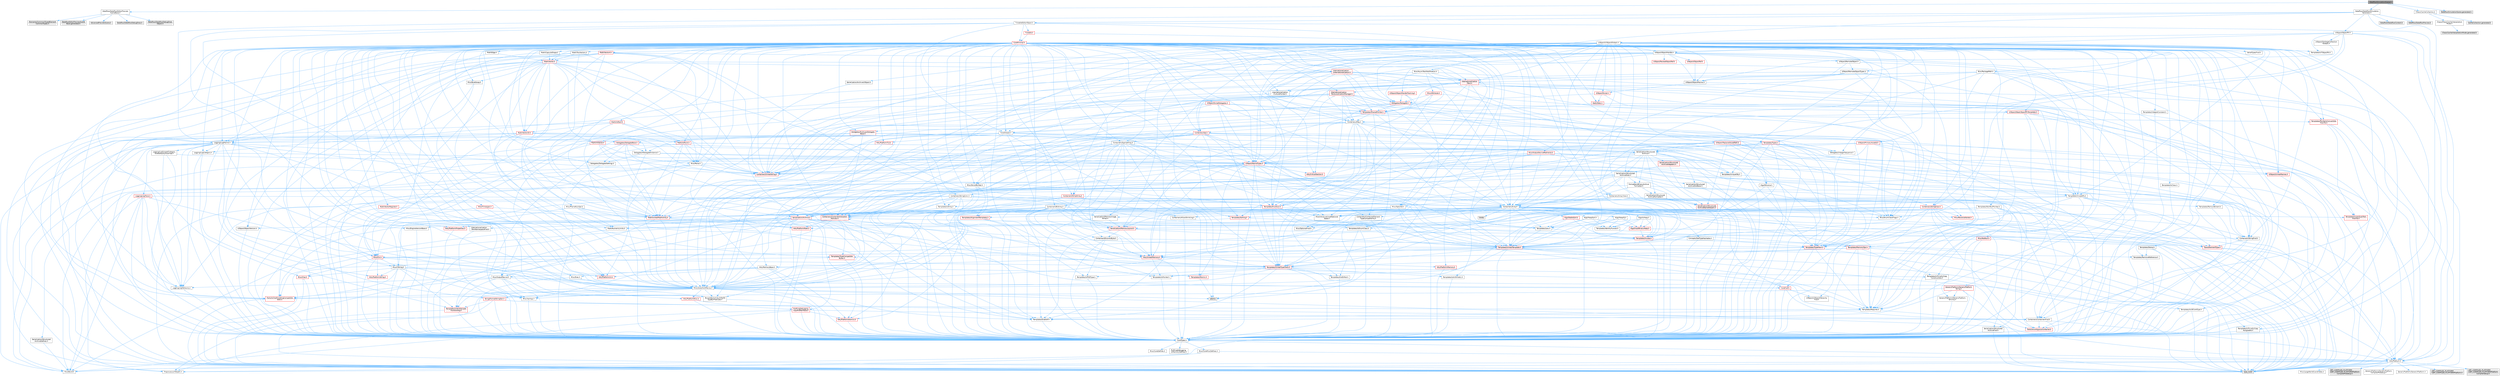 digraph "DataflowSimulationScene.h"
{
 // INTERACTIVE_SVG=YES
 // LATEX_PDF_SIZE
  bgcolor="transparent";
  edge [fontname=Helvetica,fontsize=10,labelfontname=Helvetica,labelfontsize=10];
  node [fontname=Helvetica,fontsize=10,shape=box,height=0.2,width=0.4];
  Node1 [id="Node000001",label="DataflowSimulationScene.h",height=0.2,width=0.4,color="gray40", fillcolor="grey60", style="filled", fontcolor="black",tooltip=" "];
  Node1 -> Node2 [id="edge1_Node000001_Node000002",color="steelblue1",style="solid",tooltip=" "];
  Node2 [id="Node000002",label="Dataflow/DataflowEditorPreview\lSceneBase.h",height=0.2,width=0.4,color="grey40", fillcolor="white", style="filled",URL="$d7/d36/DataflowEditorPreviewSceneBase_8h.html",tooltip=" "];
  Node2 -> Node3 [id="edge2_Node000002_Node000003",color="steelblue1",style="solid",tooltip=" "];
  Node3 [id="Node000003",label="AdvancedPreviewScene.h",height=0.2,width=0.4,color="grey60", fillcolor="#E0E0E0", style="filled",tooltip=" "];
  Node2 -> Node4 [id="edge3_Node000002_Node000004",color="steelblue1",style="solid",tooltip=" "];
  Node4 [id="Node000004",label="Dataflow/DataflowDebugDraw.h",height=0.2,width=0.4,color="grey60", fillcolor="#E0E0E0", style="filled",tooltip=" "];
  Node2 -> Node5 [id="edge4_Node000002_Node000005",color="steelblue1",style="solid",tooltip=" "];
  Node5 [id="Node000005",label="Dataflow/DataflowDebugDraw\lObject.h",height=0.2,width=0.4,color="grey60", fillcolor="#E0E0E0", style="filled",tooltip=" "];
  Node2 -> Node6 [id="edge5_Node000002_Node000006",color="steelblue1",style="solid",tooltip=" "];
  Node6 [id="Node000006",label="Elements/Common/TypedElement\lCommonTypes.h",height=0.2,width=0.4,color="grey60", fillcolor="#E0E0E0", style="filled",tooltip=" "];
  Node2 -> Node7 [id="edge6_Node000002_Node000007",color="steelblue1",style="solid",tooltip=" "];
  Node7 [id="Node000007",label="DataflowEditorPreviewScene\lBase.generated.h",height=0.2,width=0.4,color="grey60", fillcolor="#E0E0E0", style="filled",tooltip=" "];
  Node1 -> Node8 [id="edge7_Node000001_Node000008",color="steelblue1",style="solid",tooltip=" "];
  Node8 [id="Node000008",label="Dataflow/DataflowSimulation\lGenerator.h",height=0.2,width=0.4,color="grey40", fillcolor="white", style="filled",URL="$d5/d4d/DataflowSimulationGenerator_8h.html",tooltip=" "];
  Node8 -> Node9 [id="edge8_Node000008_Node000009",color="steelblue1",style="solid",tooltip=" "];
  Node9 [id="Node000009",label="CoreTypes.h",height=0.2,width=0.4,color="grey40", fillcolor="white", style="filled",URL="$dc/dec/CoreTypes_8h.html",tooltip=" "];
  Node9 -> Node10 [id="edge9_Node000009_Node000010",color="steelblue1",style="solid",tooltip=" "];
  Node10 [id="Node000010",label="HAL/Platform.h",height=0.2,width=0.4,color="grey40", fillcolor="white", style="filled",URL="$d9/dd0/Platform_8h.html",tooltip=" "];
  Node10 -> Node11 [id="edge10_Node000010_Node000011",color="steelblue1",style="solid",tooltip=" "];
  Node11 [id="Node000011",label="Misc/Build.h",height=0.2,width=0.4,color="grey40", fillcolor="white", style="filled",URL="$d3/dbb/Build_8h.html",tooltip=" "];
  Node10 -> Node12 [id="edge11_Node000010_Node000012",color="steelblue1",style="solid",tooltip=" "];
  Node12 [id="Node000012",label="Misc/LargeWorldCoordinates.h",height=0.2,width=0.4,color="grey40", fillcolor="white", style="filled",URL="$d2/dcb/LargeWorldCoordinates_8h.html",tooltip=" "];
  Node10 -> Node13 [id="edge12_Node000010_Node000013",color="steelblue1",style="solid",tooltip=" "];
  Node13 [id="Node000013",label="type_traits",height=0.2,width=0.4,color="grey60", fillcolor="#E0E0E0", style="filled",tooltip=" "];
  Node10 -> Node14 [id="edge13_Node000010_Node000014",color="steelblue1",style="solid",tooltip=" "];
  Node14 [id="Node000014",label="PreprocessorHelpers.h",height=0.2,width=0.4,color="grey40", fillcolor="white", style="filled",URL="$db/ddb/PreprocessorHelpers_8h.html",tooltip=" "];
  Node10 -> Node15 [id="edge14_Node000010_Node000015",color="steelblue1",style="solid",tooltip=" "];
  Node15 [id="Node000015",label="UBT_COMPILED_PLATFORM\l/UBT_COMPILED_PLATFORMPlatform\lCompilerPreSetup.h",height=0.2,width=0.4,color="grey60", fillcolor="#E0E0E0", style="filled",tooltip=" "];
  Node10 -> Node16 [id="edge15_Node000010_Node000016",color="steelblue1",style="solid",tooltip=" "];
  Node16 [id="Node000016",label="GenericPlatform/GenericPlatform\lCompilerPreSetup.h",height=0.2,width=0.4,color="grey40", fillcolor="white", style="filled",URL="$d9/dc8/GenericPlatformCompilerPreSetup_8h.html",tooltip=" "];
  Node10 -> Node17 [id="edge16_Node000010_Node000017",color="steelblue1",style="solid",tooltip=" "];
  Node17 [id="Node000017",label="GenericPlatform/GenericPlatform.h",height=0.2,width=0.4,color="grey40", fillcolor="white", style="filled",URL="$d6/d84/GenericPlatform_8h.html",tooltip=" "];
  Node10 -> Node18 [id="edge17_Node000010_Node000018",color="steelblue1",style="solid",tooltip=" "];
  Node18 [id="Node000018",label="UBT_COMPILED_PLATFORM\l/UBT_COMPILED_PLATFORMPlatform.h",height=0.2,width=0.4,color="grey60", fillcolor="#E0E0E0", style="filled",tooltip=" "];
  Node10 -> Node19 [id="edge18_Node000010_Node000019",color="steelblue1",style="solid",tooltip=" "];
  Node19 [id="Node000019",label="UBT_COMPILED_PLATFORM\l/UBT_COMPILED_PLATFORMPlatform\lCompilerSetup.h",height=0.2,width=0.4,color="grey60", fillcolor="#E0E0E0", style="filled",tooltip=" "];
  Node9 -> Node20 [id="edge19_Node000009_Node000020",color="steelblue1",style="solid",tooltip=" "];
  Node20 [id="Node000020",label="ProfilingDebugging\l/UMemoryDefines.h",height=0.2,width=0.4,color="grey40", fillcolor="white", style="filled",URL="$d2/da2/UMemoryDefines_8h.html",tooltip=" "];
  Node9 -> Node21 [id="edge20_Node000009_Node000021",color="steelblue1",style="solid",tooltip=" "];
  Node21 [id="Node000021",label="Misc/CoreMiscDefines.h",height=0.2,width=0.4,color="grey40", fillcolor="white", style="filled",URL="$da/d38/CoreMiscDefines_8h.html",tooltip=" "];
  Node21 -> Node10 [id="edge21_Node000021_Node000010",color="steelblue1",style="solid",tooltip=" "];
  Node21 -> Node14 [id="edge22_Node000021_Node000014",color="steelblue1",style="solid",tooltip=" "];
  Node9 -> Node22 [id="edge23_Node000009_Node000022",color="steelblue1",style="solid",tooltip=" "];
  Node22 [id="Node000022",label="Misc/CoreDefines.h",height=0.2,width=0.4,color="grey40", fillcolor="white", style="filled",URL="$d3/dd2/CoreDefines_8h.html",tooltip=" "];
  Node8 -> Node23 [id="edge24_Node000008_Node000023",color="steelblue1",style="solid",tooltip=" "];
  Node23 [id="Node000023",label="UObject/ObjectPtr.h",height=0.2,width=0.4,color="grey40", fillcolor="white", style="filled",URL="$d6/d75/ObjectPtr_8h.html",tooltip=" "];
  Node23 -> Node10 [id="edge25_Node000023_Node000010",color="steelblue1",style="solid",tooltip=" "];
  Node23 -> Node24 [id="edge26_Node000023_Node000024",color="steelblue1",style="solid",tooltip=" "];
  Node24 [id="Node000024",label="Serialization/Structured\lArchive.h",height=0.2,width=0.4,color="grey40", fillcolor="white", style="filled",URL="$d9/d1e/StructuredArchive_8h.html",tooltip=" "];
  Node24 -> Node25 [id="edge27_Node000024_Node000025",color="steelblue1",style="solid",tooltip=" "];
  Node25 [id="Node000025",label="Containers/Array.h",height=0.2,width=0.4,color="grey40", fillcolor="white", style="filled",URL="$df/dd0/Array_8h.html",tooltip=" "];
  Node25 -> Node9 [id="edge28_Node000025_Node000009",color="steelblue1",style="solid",tooltip=" "];
  Node25 -> Node26 [id="edge29_Node000025_Node000026",color="steelblue1",style="solid",tooltip=" "];
  Node26 [id="Node000026",label="Misc/AssertionMacros.h",height=0.2,width=0.4,color="grey40", fillcolor="white", style="filled",URL="$d0/dfa/AssertionMacros_8h.html",tooltip=" "];
  Node26 -> Node9 [id="edge30_Node000026_Node000009",color="steelblue1",style="solid",tooltip=" "];
  Node26 -> Node10 [id="edge31_Node000026_Node000010",color="steelblue1",style="solid",tooltip=" "];
  Node26 -> Node27 [id="edge32_Node000026_Node000027",color="steelblue1",style="solid",tooltip=" "];
  Node27 [id="Node000027",label="HAL/PlatformMisc.h",height=0.2,width=0.4,color="red", fillcolor="#FFF0F0", style="filled",URL="$d0/df5/PlatformMisc_8h.html",tooltip=" "];
  Node27 -> Node9 [id="edge33_Node000027_Node000009",color="steelblue1",style="solid",tooltip=" "];
  Node27 -> Node55 [id="edge34_Node000027_Node000055",color="steelblue1",style="solid",tooltip=" "];
  Node55 [id="Node000055",label="ProfilingDebugging\l/CpuProfilerTrace.h",height=0.2,width=0.4,color="red", fillcolor="#FFF0F0", style="filled",URL="$da/dcb/CpuProfilerTrace_8h.html",tooltip=" "];
  Node55 -> Node9 [id="edge35_Node000055_Node000009",color="steelblue1",style="solid",tooltip=" "];
  Node55 -> Node35 [id="edge36_Node000055_Node000035",color="steelblue1",style="solid",tooltip=" "];
  Node35 [id="Node000035",label="Containers/ContainersFwd.h",height=0.2,width=0.4,color="grey40", fillcolor="white", style="filled",URL="$d4/d0a/ContainersFwd_8h.html",tooltip=" "];
  Node35 -> Node10 [id="edge37_Node000035_Node000010",color="steelblue1",style="solid",tooltip=" "];
  Node35 -> Node9 [id="edge38_Node000035_Node000009",color="steelblue1",style="solid",tooltip=" "];
  Node35 -> Node32 [id="edge39_Node000035_Node000032",color="steelblue1",style="solid",tooltip=" "];
  Node32 [id="Node000032",label="Traits/IsContiguousContainer.h",height=0.2,width=0.4,color="red", fillcolor="#FFF0F0", style="filled",URL="$d5/d3c/IsContiguousContainer_8h.html",tooltip=" "];
  Node32 -> Node9 [id="edge40_Node000032_Node000009",color="steelblue1",style="solid",tooltip=" "];
  Node55 -> Node56 [id="edge41_Node000055_Node000056",color="steelblue1",style="solid",tooltip=" "];
  Node56 [id="Node000056",label="HAL/PlatformAtomics.h",height=0.2,width=0.4,color="red", fillcolor="#FFF0F0", style="filled",URL="$d3/d36/PlatformAtomics_8h.html",tooltip=" "];
  Node56 -> Node9 [id="edge42_Node000056_Node000009",color="steelblue1",style="solid",tooltip=" "];
  Node55 -> Node14 [id="edge43_Node000055_Node000014",color="steelblue1",style="solid",tooltip=" "];
  Node55 -> Node11 [id="edge44_Node000055_Node000011",color="steelblue1",style="solid",tooltip=" "];
  Node26 -> Node14 [id="edge45_Node000026_Node000014",color="steelblue1",style="solid",tooltip=" "];
  Node26 -> Node63 [id="edge46_Node000026_Node000063",color="steelblue1",style="solid",tooltip=" "];
  Node63 [id="Node000063",label="Templates/EnableIf.h",height=0.2,width=0.4,color="grey40", fillcolor="white", style="filled",URL="$d7/d60/EnableIf_8h.html",tooltip=" "];
  Node63 -> Node9 [id="edge47_Node000063_Node000009",color="steelblue1",style="solid",tooltip=" "];
  Node26 -> Node64 [id="edge48_Node000026_Node000064",color="steelblue1",style="solid",tooltip=" "];
  Node64 [id="Node000064",label="Templates/IsArrayOrRefOf\lTypeByPredicate.h",height=0.2,width=0.4,color="grey40", fillcolor="white", style="filled",URL="$d6/da1/IsArrayOrRefOfTypeByPredicate_8h.html",tooltip=" "];
  Node64 -> Node9 [id="edge49_Node000064_Node000009",color="steelblue1",style="solid",tooltip=" "];
  Node26 -> Node65 [id="edge50_Node000026_Node000065",color="steelblue1",style="solid",tooltip=" "];
  Node65 [id="Node000065",label="Templates/IsValidVariadic\lFunctionArg.h",height=0.2,width=0.4,color="red", fillcolor="#FFF0F0", style="filled",URL="$d0/dc8/IsValidVariadicFunctionArg_8h.html",tooltip=" "];
  Node65 -> Node9 [id="edge51_Node000065_Node000009",color="steelblue1",style="solid",tooltip=" "];
  Node65 -> Node13 [id="edge52_Node000065_Node000013",color="steelblue1",style="solid",tooltip=" "];
  Node26 -> Node67 [id="edge53_Node000026_Node000067",color="steelblue1",style="solid",tooltip=" "];
  Node67 [id="Node000067",label="Traits/IsCharEncodingCompatible\lWith.h",height=0.2,width=0.4,color="red", fillcolor="#FFF0F0", style="filled",URL="$df/dd1/IsCharEncodingCompatibleWith_8h.html",tooltip=" "];
  Node67 -> Node13 [id="edge54_Node000067_Node000013",color="steelblue1",style="solid",tooltip=" "];
  Node26 -> Node69 [id="edge55_Node000026_Node000069",color="steelblue1",style="solid",tooltip=" "];
  Node69 [id="Node000069",label="Misc/VarArgs.h",height=0.2,width=0.4,color="grey40", fillcolor="white", style="filled",URL="$d5/d6f/VarArgs_8h.html",tooltip=" "];
  Node69 -> Node9 [id="edge56_Node000069_Node000009",color="steelblue1",style="solid",tooltip=" "];
  Node26 -> Node70 [id="edge57_Node000026_Node000070",color="steelblue1",style="solid",tooltip=" "];
  Node70 [id="Node000070",label="String/FormatStringSan.h",height=0.2,width=0.4,color="red", fillcolor="#FFF0F0", style="filled",URL="$d3/d8b/FormatStringSan_8h.html",tooltip=" "];
  Node70 -> Node13 [id="edge58_Node000070_Node000013",color="steelblue1",style="solid",tooltip=" "];
  Node70 -> Node9 [id="edge59_Node000070_Node000009",color="steelblue1",style="solid",tooltip=" "];
  Node70 -> Node71 [id="edge60_Node000070_Node000071",color="steelblue1",style="solid",tooltip=" "];
  Node71 [id="Node000071",label="Templates/Requires.h",height=0.2,width=0.4,color="grey40", fillcolor="white", style="filled",URL="$dc/d96/Requires_8h.html",tooltip=" "];
  Node71 -> Node63 [id="edge61_Node000071_Node000063",color="steelblue1",style="solid",tooltip=" "];
  Node71 -> Node13 [id="edge62_Node000071_Node000013",color="steelblue1",style="solid",tooltip=" "];
  Node70 -> Node65 [id="edge63_Node000070_Node000065",color="steelblue1",style="solid",tooltip=" "];
  Node70 -> Node35 [id="edge64_Node000070_Node000035",color="steelblue1",style="solid",tooltip=" "];
  Node26 -> Node76 [id="edge65_Node000026_Node000076",color="steelblue1",style="solid",tooltip=" "];
  Node76 [id="Node000076",label="atomic",height=0.2,width=0.4,color="grey60", fillcolor="#E0E0E0", style="filled",tooltip=" "];
  Node25 -> Node77 [id="edge66_Node000025_Node000077",color="steelblue1",style="solid",tooltip=" "];
  Node77 [id="Node000077",label="Misc/IntrusiveUnsetOptional\lState.h",height=0.2,width=0.4,color="grey40", fillcolor="white", style="filled",URL="$d2/d0a/IntrusiveUnsetOptionalState_8h.html",tooltip=" "];
  Node77 -> Node78 [id="edge67_Node000077_Node000078",color="steelblue1",style="solid",tooltip=" "];
  Node78 [id="Node000078",label="Misc/OptionalFwd.h",height=0.2,width=0.4,color="grey40", fillcolor="white", style="filled",URL="$dc/d50/OptionalFwd_8h.html",tooltip=" "];
  Node25 -> Node79 [id="edge68_Node000025_Node000079",color="steelblue1",style="solid",tooltip=" "];
  Node79 [id="Node000079",label="Misc/ReverseIterate.h",height=0.2,width=0.4,color="red", fillcolor="#FFF0F0", style="filled",URL="$db/de3/ReverseIterate_8h.html",tooltip=" "];
  Node79 -> Node10 [id="edge69_Node000079_Node000010",color="steelblue1",style="solid",tooltip=" "];
  Node25 -> Node81 [id="edge70_Node000025_Node000081",color="steelblue1",style="solid",tooltip=" "];
  Node81 [id="Node000081",label="HAL/UnrealMemory.h",height=0.2,width=0.4,color="red", fillcolor="#FFF0F0", style="filled",URL="$d9/d96/UnrealMemory_8h.html",tooltip=" "];
  Node81 -> Node9 [id="edge71_Node000081_Node000009",color="steelblue1",style="solid",tooltip=" "];
  Node81 -> Node85 [id="edge72_Node000081_Node000085",color="steelblue1",style="solid",tooltip=" "];
  Node85 [id="Node000085",label="HAL/MemoryBase.h",height=0.2,width=0.4,color="grey40", fillcolor="white", style="filled",URL="$d6/d9f/MemoryBase_8h.html",tooltip=" "];
  Node85 -> Node9 [id="edge73_Node000085_Node000009",color="steelblue1",style="solid",tooltip=" "];
  Node85 -> Node56 [id="edge74_Node000085_Node000056",color="steelblue1",style="solid",tooltip=" "];
  Node85 -> Node39 [id="edge75_Node000085_Node000039",color="steelblue1",style="solid",tooltip=" "];
  Node39 [id="Node000039",label="HAL/PlatformCrt.h",height=0.2,width=0.4,color="red", fillcolor="#FFF0F0", style="filled",URL="$d8/d75/PlatformCrt_8h.html",tooltip=" "];
  Node85 -> Node86 [id="edge76_Node000085_Node000086",color="steelblue1",style="solid",tooltip=" "];
  Node86 [id="Node000086",label="Misc/Exec.h",height=0.2,width=0.4,color="grey40", fillcolor="white", style="filled",URL="$de/ddb/Exec_8h.html",tooltip=" "];
  Node86 -> Node9 [id="edge77_Node000086_Node000009",color="steelblue1",style="solid",tooltip=" "];
  Node86 -> Node26 [id="edge78_Node000086_Node000026",color="steelblue1",style="solid",tooltip=" "];
  Node85 -> Node87 [id="edge79_Node000085_Node000087",color="steelblue1",style="solid",tooltip=" "];
  Node87 [id="Node000087",label="Misc/OutputDevice.h",height=0.2,width=0.4,color="grey40", fillcolor="white", style="filled",URL="$d7/d32/OutputDevice_8h.html",tooltip=" "];
  Node87 -> Node34 [id="edge80_Node000087_Node000034",color="steelblue1",style="solid",tooltip=" "];
  Node34 [id="Node000034",label="CoreFwd.h",height=0.2,width=0.4,color="red", fillcolor="#FFF0F0", style="filled",URL="$d1/d1e/CoreFwd_8h.html",tooltip=" "];
  Node34 -> Node9 [id="edge81_Node000034_Node000009",color="steelblue1",style="solid",tooltip=" "];
  Node34 -> Node35 [id="edge82_Node000034_Node000035",color="steelblue1",style="solid",tooltip=" "];
  Node34 -> Node37 [id="edge83_Node000034_Node000037",color="steelblue1",style="solid",tooltip=" "];
  Node37 [id="Node000037",label="UObject/UObjectHierarchy\lFwd.h",height=0.2,width=0.4,color="grey40", fillcolor="white", style="filled",URL="$d3/d13/UObjectHierarchyFwd_8h.html",tooltip=" "];
  Node87 -> Node9 [id="edge84_Node000087_Node000009",color="steelblue1",style="solid",tooltip=" "];
  Node87 -> Node88 [id="edge85_Node000087_Node000088",color="steelblue1",style="solid",tooltip=" "];
  Node88 [id="Node000088",label="Logging/LogVerbosity.h",height=0.2,width=0.4,color="grey40", fillcolor="white", style="filled",URL="$d2/d8f/LogVerbosity_8h.html",tooltip=" "];
  Node88 -> Node9 [id="edge86_Node000088_Node000009",color="steelblue1",style="solid",tooltip=" "];
  Node87 -> Node69 [id="edge87_Node000087_Node000069",color="steelblue1",style="solid",tooltip=" "];
  Node87 -> Node64 [id="edge88_Node000087_Node000064",color="steelblue1",style="solid",tooltip=" "];
  Node87 -> Node65 [id="edge89_Node000087_Node000065",color="steelblue1",style="solid",tooltip=" "];
  Node87 -> Node67 [id="edge90_Node000087_Node000067",color="steelblue1",style="solid",tooltip=" "];
  Node85 -> Node89 [id="edge91_Node000085_Node000089",color="steelblue1",style="solid",tooltip=" "];
  Node89 [id="Node000089",label="Templates/Atomic.h",height=0.2,width=0.4,color="red", fillcolor="#FFF0F0", style="filled",URL="$d3/d91/Atomic_8h.html",tooltip=" "];
  Node89 -> Node76 [id="edge92_Node000089_Node000076",color="steelblue1",style="solid",tooltip=" "];
  Node81 -> Node98 [id="edge93_Node000081_Node000098",color="steelblue1",style="solid",tooltip=" "];
  Node98 [id="Node000098",label="HAL/PlatformMemory.h",height=0.2,width=0.4,color="red", fillcolor="#FFF0F0", style="filled",URL="$de/d68/PlatformMemory_8h.html",tooltip=" "];
  Node98 -> Node9 [id="edge94_Node000098_Node000009",color="steelblue1",style="solid",tooltip=" "];
  Node81 -> Node101 [id="edge95_Node000081_Node000101",color="steelblue1",style="solid",tooltip=" "];
  Node101 [id="Node000101",label="Templates/IsPointer.h",height=0.2,width=0.4,color="grey40", fillcolor="white", style="filled",URL="$d7/d05/IsPointer_8h.html",tooltip=" "];
  Node101 -> Node9 [id="edge96_Node000101_Node000009",color="steelblue1",style="solid",tooltip=" "];
  Node25 -> Node102 [id="edge97_Node000025_Node000102",color="steelblue1",style="solid",tooltip=" "];
  Node102 [id="Node000102",label="Templates/UnrealTypeTraits.h",height=0.2,width=0.4,color="red", fillcolor="#FFF0F0", style="filled",URL="$d2/d2d/UnrealTypeTraits_8h.html",tooltip=" "];
  Node102 -> Node9 [id="edge98_Node000102_Node000009",color="steelblue1",style="solid",tooltip=" "];
  Node102 -> Node101 [id="edge99_Node000102_Node000101",color="steelblue1",style="solid",tooltip=" "];
  Node102 -> Node26 [id="edge100_Node000102_Node000026",color="steelblue1",style="solid",tooltip=" "];
  Node102 -> Node94 [id="edge101_Node000102_Node000094",color="steelblue1",style="solid",tooltip=" "];
  Node94 [id="Node000094",label="Templates/AndOrNot.h",height=0.2,width=0.4,color="grey40", fillcolor="white", style="filled",URL="$db/d0a/AndOrNot_8h.html",tooltip=" "];
  Node94 -> Node9 [id="edge102_Node000094_Node000009",color="steelblue1",style="solid",tooltip=" "];
  Node102 -> Node63 [id="edge103_Node000102_Node000063",color="steelblue1",style="solid",tooltip=" "];
  Node102 -> Node103 [id="edge104_Node000102_Node000103",color="steelblue1",style="solid",tooltip=" "];
  Node103 [id="Node000103",label="Templates/IsArithmetic.h",height=0.2,width=0.4,color="grey40", fillcolor="white", style="filled",URL="$d2/d5d/IsArithmetic_8h.html",tooltip=" "];
  Node103 -> Node9 [id="edge105_Node000103_Node000009",color="steelblue1",style="solid",tooltip=" "];
  Node102 -> Node105 [id="edge106_Node000102_Node000105",color="steelblue1",style="solid",tooltip=" "];
  Node105 [id="Node000105",label="Templates/IsPODType.h",height=0.2,width=0.4,color="grey40", fillcolor="white", style="filled",URL="$d7/db1/IsPODType_8h.html",tooltip=" "];
  Node105 -> Node9 [id="edge107_Node000105_Node000009",color="steelblue1",style="solid",tooltip=" "];
  Node102 -> Node106 [id="edge108_Node000102_Node000106",color="steelblue1",style="solid",tooltip=" "];
  Node106 [id="Node000106",label="Templates/IsUECoreType.h",height=0.2,width=0.4,color="grey40", fillcolor="white", style="filled",URL="$d1/db8/IsUECoreType_8h.html",tooltip=" "];
  Node106 -> Node9 [id="edge109_Node000106_Node000009",color="steelblue1",style="solid",tooltip=" "];
  Node106 -> Node13 [id="edge110_Node000106_Node000013",color="steelblue1",style="solid",tooltip=" "];
  Node102 -> Node95 [id="edge111_Node000102_Node000095",color="steelblue1",style="solid",tooltip=" "];
  Node95 [id="Node000095",label="Templates/IsTriviallyCopy\lConstructible.h",height=0.2,width=0.4,color="grey40", fillcolor="white", style="filled",URL="$d3/d78/IsTriviallyCopyConstructible_8h.html",tooltip=" "];
  Node95 -> Node9 [id="edge112_Node000095_Node000009",color="steelblue1",style="solid",tooltip=" "];
  Node95 -> Node13 [id="edge113_Node000095_Node000013",color="steelblue1",style="solid",tooltip=" "];
  Node25 -> Node107 [id="edge114_Node000025_Node000107",color="steelblue1",style="solid",tooltip=" "];
  Node107 [id="Node000107",label="Templates/UnrealTemplate.h",height=0.2,width=0.4,color="red", fillcolor="#FFF0F0", style="filled",URL="$d4/d24/UnrealTemplate_8h.html",tooltip=" "];
  Node107 -> Node9 [id="edge115_Node000107_Node000009",color="steelblue1",style="solid",tooltip=" "];
  Node107 -> Node101 [id="edge116_Node000107_Node000101",color="steelblue1",style="solid",tooltip=" "];
  Node107 -> Node81 [id="edge117_Node000107_Node000081",color="steelblue1",style="solid",tooltip=" "];
  Node107 -> Node102 [id="edge118_Node000107_Node000102",color="steelblue1",style="solid",tooltip=" "];
  Node107 -> Node110 [id="edge119_Node000107_Node000110",color="steelblue1",style="solid",tooltip=" "];
  Node110 [id="Node000110",label="Templates/RemoveReference.h",height=0.2,width=0.4,color="grey40", fillcolor="white", style="filled",URL="$da/dbe/RemoveReference_8h.html",tooltip=" "];
  Node110 -> Node9 [id="edge120_Node000110_Node000009",color="steelblue1",style="solid",tooltip=" "];
  Node107 -> Node71 [id="edge121_Node000107_Node000071",color="steelblue1",style="solid",tooltip=" "];
  Node107 -> Node111 [id="edge122_Node000107_Node000111",color="steelblue1",style="solid",tooltip=" "];
  Node111 [id="Node000111",label="Templates/TypeCompatible\lBytes.h",height=0.2,width=0.4,color="red", fillcolor="#FFF0F0", style="filled",URL="$df/d0a/TypeCompatibleBytes_8h.html",tooltip=" "];
  Node111 -> Node9 [id="edge123_Node000111_Node000009",color="steelblue1",style="solid",tooltip=" "];
  Node111 -> Node13 [id="edge124_Node000111_Node000013",color="steelblue1",style="solid",tooltip=" "];
  Node107 -> Node32 [id="edge125_Node000107_Node000032",color="steelblue1",style="solid",tooltip=" "];
  Node107 -> Node13 [id="edge126_Node000107_Node000013",color="steelblue1",style="solid",tooltip=" "];
  Node25 -> Node113 [id="edge127_Node000025_Node000113",color="steelblue1",style="solid",tooltip=" "];
  Node113 [id="Node000113",label="Containers/AllowShrinking.h",height=0.2,width=0.4,color="grey40", fillcolor="white", style="filled",URL="$d7/d1a/AllowShrinking_8h.html",tooltip=" "];
  Node113 -> Node9 [id="edge128_Node000113_Node000009",color="steelblue1",style="solid",tooltip=" "];
  Node25 -> Node114 [id="edge129_Node000025_Node000114",color="steelblue1",style="solid",tooltip=" "];
  Node114 [id="Node000114",label="Containers/ContainerAllocation\lPolicies.h",height=0.2,width=0.4,color="red", fillcolor="#FFF0F0", style="filled",URL="$d7/dff/ContainerAllocationPolicies_8h.html",tooltip=" "];
  Node114 -> Node9 [id="edge130_Node000114_Node000009",color="steelblue1",style="solid",tooltip=" "];
  Node114 -> Node114 [id="edge131_Node000114_Node000114",color="steelblue1",style="solid",tooltip=" "];
  Node114 -> Node116 [id="edge132_Node000114_Node000116",color="steelblue1",style="solid",tooltip=" "];
  Node116 [id="Node000116",label="HAL/PlatformMath.h",height=0.2,width=0.4,color="red", fillcolor="#FFF0F0", style="filled",URL="$dc/d53/PlatformMath_8h.html",tooltip=" "];
  Node116 -> Node9 [id="edge133_Node000116_Node000009",color="steelblue1",style="solid",tooltip=" "];
  Node114 -> Node81 [id="edge134_Node000114_Node000081",color="steelblue1",style="solid",tooltip=" "];
  Node114 -> Node49 [id="edge135_Node000114_Node000049",color="steelblue1",style="solid",tooltip=" "];
  Node49 [id="Node000049",label="Math/NumericLimits.h",height=0.2,width=0.4,color="grey40", fillcolor="white", style="filled",URL="$df/d1b/NumericLimits_8h.html",tooltip=" "];
  Node49 -> Node9 [id="edge136_Node000049_Node000009",color="steelblue1",style="solid",tooltip=" "];
  Node114 -> Node26 [id="edge137_Node000114_Node000026",color="steelblue1",style="solid",tooltip=" "];
  Node114 -> Node125 [id="edge138_Node000114_Node000125",color="steelblue1",style="solid",tooltip=" "];
  Node125 [id="Node000125",label="Templates/MemoryOps.h",height=0.2,width=0.4,color="red", fillcolor="#FFF0F0", style="filled",URL="$db/dea/MemoryOps_8h.html",tooltip=" "];
  Node125 -> Node9 [id="edge139_Node000125_Node000009",color="steelblue1",style="solid",tooltip=" "];
  Node125 -> Node81 [id="edge140_Node000125_Node000081",color="steelblue1",style="solid",tooltip=" "];
  Node125 -> Node96 [id="edge141_Node000125_Node000096",color="steelblue1",style="solid",tooltip=" "];
  Node96 [id="Node000096",label="Templates/IsTriviallyCopy\lAssignable.h",height=0.2,width=0.4,color="grey40", fillcolor="white", style="filled",URL="$d2/df2/IsTriviallyCopyAssignable_8h.html",tooltip=" "];
  Node96 -> Node9 [id="edge142_Node000096_Node000009",color="steelblue1",style="solid",tooltip=" "];
  Node96 -> Node13 [id="edge143_Node000096_Node000013",color="steelblue1",style="solid",tooltip=" "];
  Node125 -> Node95 [id="edge144_Node000125_Node000095",color="steelblue1",style="solid",tooltip=" "];
  Node125 -> Node71 [id="edge145_Node000125_Node000071",color="steelblue1",style="solid",tooltip=" "];
  Node125 -> Node102 [id="edge146_Node000125_Node000102",color="steelblue1",style="solid",tooltip=" "];
  Node125 -> Node13 [id="edge147_Node000125_Node000013",color="steelblue1",style="solid",tooltip=" "];
  Node114 -> Node111 [id="edge148_Node000114_Node000111",color="steelblue1",style="solid",tooltip=" "];
  Node114 -> Node13 [id="edge149_Node000114_Node000013",color="steelblue1",style="solid",tooltip=" "];
  Node25 -> Node126 [id="edge150_Node000025_Node000126",color="steelblue1",style="solid",tooltip=" "];
  Node126 [id="Node000126",label="Containers/ContainerElement\lTypeCompatibility.h",height=0.2,width=0.4,color="grey40", fillcolor="white", style="filled",URL="$df/ddf/ContainerElementTypeCompatibility_8h.html",tooltip=" "];
  Node126 -> Node9 [id="edge151_Node000126_Node000009",color="steelblue1",style="solid",tooltip=" "];
  Node126 -> Node102 [id="edge152_Node000126_Node000102",color="steelblue1",style="solid",tooltip=" "];
  Node25 -> Node127 [id="edge153_Node000025_Node000127",color="steelblue1",style="solid",tooltip=" "];
  Node127 [id="Node000127",label="Serialization/Archive.h",height=0.2,width=0.4,color="red", fillcolor="#FFF0F0", style="filled",URL="$d7/d3b/Archive_8h.html",tooltip=" "];
  Node127 -> Node34 [id="edge154_Node000127_Node000034",color="steelblue1",style="solid",tooltip=" "];
  Node127 -> Node9 [id="edge155_Node000127_Node000009",color="steelblue1",style="solid",tooltip=" "];
  Node127 -> Node128 [id="edge156_Node000127_Node000128",color="steelblue1",style="solid",tooltip=" "];
  Node128 [id="Node000128",label="HAL/PlatformProperties.h",height=0.2,width=0.4,color="red", fillcolor="#FFF0F0", style="filled",URL="$d9/db0/PlatformProperties_8h.html",tooltip=" "];
  Node128 -> Node9 [id="edge157_Node000128_Node000009",color="steelblue1",style="solid",tooltip=" "];
  Node127 -> Node131 [id="edge158_Node000127_Node000131",color="steelblue1",style="solid",tooltip=" "];
  Node131 [id="Node000131",label="Internationalization\l/TextNamespaceFwd.h",height=0.2,width=0.4,color="grey40", fillcolor="white", style="filled",URL="$d8/d97/TextNamespaceFwd_8h.html",tooltip=" "];
  Node131 -> Node9 [id="edge159_Node000131_Node000009",color="steelblue1",style="solid",tooltip=" "];
  Node127 -> Node26 [id="edge160_Node000127_Node000026",color="steelblue1",style="solid",tooltip=" "];
  Node127 -> Node11 [id="edge161_Node000127_Node000011",color="steelblue1",style="solid",tooltip=" "];
  Node127 -> Node132 [id="edge162_Node000127_Node000132",color="steelblue1",style="solid",tooltip=" "];
  Node132 [id="Node000132",label="Misc/EngineVersionBase.h",height=0.2,width=0.4,color="grey40", fillcolor="white", style="filled",URL="$d5/d2b/EngineVersionBase_8h.html",tooltip=" "];
  Node132 -> Node9 [id="edge163_Node000132_Node000009",color="steelblue1",style="solid",tooltip=" "];
  Node127 -> Node69 [id="edge164_Node000127_Node000069",color="steelblue1",style="solid",tooltip=" "];
  Node127 -> Node63 [id="edge165_Node000127_Node000063",color="steelblue1",style="solid",tooltip=" "];
  Node127 -> Node64 [id="edge166_Node000127_Node000064",color="steelblue1",style="solid",tooltip=" "];
  Node127 -> Node135 [id="edge167_Node000127_Node000135",color="steelblue1",style="solid",tooltip=" "];
  Node135 [id="Node000135",label="Templates/IsEnumClass.h",height=0.2,width=0.4,color="grey40", fillcolor="white", style="filled",URL="$d7/d15/IsEnumClass_8h.html",tooltip=" "];
  Node135 -> Node9 [id="edge168_Node000135_Node000009",color="steelblue1",style="solid",tooltip=" "];
  Node135 -> Node94 [id="edge169_Node000135_Node000094",color="steelblue1",style="solid",tooltip=" "];
  Node127 -> Node65 [id="edge170_Node000127_Node000065",color="steelblue1",style="solid",tooltip=" "];
  Node127 -> Node107 [id="edge171_Node000127_Node000107",color="steelblue1",style="solid",tooltip=" "];
  Node127 -> Node67 [id="edge172_Node000127_Node000067",color="steelblue1",style="solid",tooltip=" "];
  Node127 -> Node136 [id="edge173_Node000127_Node000136",color="steelblue1",style="solid",tooltip=" "];
  Node136 [id="Node000136",label="UObject/ObjectVersion.h",height=0.2,width=0.4,color="grey40", fillcolor="white", style="filled",URL="$da/d63/ObjectVersion_8h.html",tooltip=" "];
  Node136 -> Node9 [id="edge174_Node000136_Node000009",color="steelblue1",style="solid",tooltip=" "];
  Node25 -> Node137 [id="edge175_Node000025_Node000137",color="steelblue1",style="solid",tooltip=" "];
  Node137 [id="Node000137",label="Serialization/MemoryImage\lWriter.h",height=0.2,width=0.4,color="grey40", fillcolor="white", style="filled",URL="$d0/d08/MemoryImageWriter_8h.html",tooltip=" "];
  Node137 -> Node9 [id="edge176_Node000137_Node000009",color="steelblue1",style="solid",tooltip=" "];
  Node137 -> Node138 [id="edge177_Node000137_Node000138",color="steelblue1",style="solid",tooltip=" "];
  Node138 [id="Node000138",label="Serialization/MemoryLayout.h",height=0.2,width=0.4,color="red", fillcolor="#FFF0F0", style="filled",URL="$d7/d66/MemoryLayout_8h.html",tooltip=" "];
  Node138 -> Node141 [id="edge178_Node000138_Node000141",color="steelblue1",style="solid",tooltip=" "];
  Node141 [id="Node000141",label="Containers/EnumAsByte.h",height=0.2,width=0.4,color="grey40", fillcolor="white", style="filled",URL="$d6/d9a/EnumAsByte_8h.html",tooltip=" "];
  Node141 -> Node9 [id="edge179_Node000141_Node000009",color="steelblue1",style="solid",tooltip=" "];
  Node141 -> Node105 [id="edge180_Node000141_Node000105",color="steelblue1",style="solid",tooltip=" "];
  Node141 -> Node142 [id="edge181_Node000141_Node000142",color="steelblue1",style="solid",tooltip=" "];
  Node142 [id="Node000142",label="Templates/TypeHash.h",height=0.2,width=0.4,color="red", fillcolor="#FFF0F0", style="filled",URL="$d1/d62/TypeHash_8h.html",tooltip=" "];
  Node142 -> Node9 [id="edge182_Node000142_Node000009",color="steelblue1",style="solid",tooltip=" "];
  Node142 -> Node71 [id="edge183_Node000142_Node000071",color="steelblue1",style="solid",tooltip=" "];
  Node142 -> Node143 [id="edge184_Node000142_Node000143",color="steelblue1",style="solid",tooltip=" "];
  Node143 [id="Node000143",label="Misc/Crc.h",height=0.2,width=0.4,color="red", fillcolor="#FFF0F0", style="filled",URL="$d4/dd2/Crc_8h.html",tooltip=" "];
  Node143 -> Node9 [id="edge185_Node000143_Node000009",color="steelblue1",style="solid",tooltip=" "];
  Node143 -> Node83 [id="edge186_Node000143_Node000083",color="steelblue1",style="solid",tooltip=" "];
  Node83 [id="Node000083",label="HAL/PlatformString.h",height=0.2,width=0.4,color="red", fillcolor="#FFF0F0", style="filled",URL="$db/db5/PlatformString_8h.html",tooltip=" "];
  Node83 -> Node9 [id="edge187_Node000083_Node000009",color="steelblue1",style="solid",tooltip=" "];
  Node143 -> Node26 [id="edge188_Node000143_Node000026",color="steelblue1",style="solid",tooltip=" "];
  Node143 -> Node144 [id="edge189_Node000143_Node000144",color="steelblue1",style="solid",tooltip=" "];
  Node144 [id="Node000144",label="Misc/CString.h",height=0.2,width=0.4,color="grey40", fillcolor="white", style="filled",URL="$d2/d49/CString_8h.html",tooltip=" "];
  Node144 -> Node9 [id="edge190_Node000144_Node000009",color="steelblue1",style="solid",tooltip=" "];
  Node144 -> Node39 [id="edge191_Node000144_Node000039",color="steelblue1",style="solid",tooltip=" "];
  Node144 -> Node83 [id="edge192_Node000144_Node000083",color="steelblue1",style="solid",tooltip=" "];
  Node144 -> Node26 [id="edge193_Node000144_Node000026",color="steelblue1",style="solid",tooltip=" "];
  Node144 -> Node145 [id="edge194_Node000144_Node000145",color="steelblue1",style="solid",tooltip=" "];
  Node145 [id="Node000145",label="Misc/Char.h",height=0.2,width=0.4,color="red", fillcolor="#FFF0F0", style="filled",URL="$d0/d58/Char_8h.html",tooltip=" "];
  Node145 -> Node9 [id="edge195_Node000145_Node000009",color="steelblue1",style="solid",tooltip=" "];
  Node145 -> Node13 [id="edge196_Node000145_Node000013",color="steelblue1",style="solid",tooltip=" "];
  Node144 -> Node69 [id="edge197_Node000144_Node000069",color="steelblue1",style="solid",tooltip=" "];
  Node144 -> Node64 [id="edge198_Node000144_Node000064",color="steelblue1",style="solid",tooltip=" "];
  Node144 -> Node65 [id="edge199_Node000144_Node000065",color="steelblue1",style="solid",tooltip=" "];
  Node144 -> Node67 [id="edge200_Node000144_Node000067",color="steelblue1",style="solid",tooltip=" "];
  Node143 -> Node145 [id="edge201_Node000143_Node000145",color="steelblue1",style="solid",tooltip=" "];
  Node143 -> Node102 [id="edge202_Node000143_Node000102",color="steelblue1",style="solid",tooltip=" "];
  Node142 -> Node13 [id="edge203_Node000142_Node000013",color="steelblue1",style="solid",tooltip=" "];
  Node138 -> Node29 [id="edge204_Node000138_Node000029",color="steelblue1",style="solid",tooltip=" "];
  Node29 [id="Node000029",label="Containers/StringFwd.h",height=0.2,width=0.4,color="grey40", fillcolor="white", style="filled",URL="$df/d37/StringFwd_8h.html",tooltip=" "];
  Node29 -> Node9 [id="edge205_Node000029_Node000009",color="steelblue1",style="solid",tooltip=" "];
  Node29 -> Node30 [id="edge206_Node000029_Node000030",color="steelblue1",style="solid",tooltip=" "];
  Node30 [id="Node000030",label="Traits/ElementType.h",height=0.2,width=0.4,color="red", fillcolor="#FFF0F0", style="filled",URL="$d5/d4f/ElementType_8h.html",tooltip=" "];
  Node30 -> Node10 [id="edge207_Node000030_Node000010",color="steelblue1",style="solid",tooltip=" "];
  Node30 -> Node13 [id="edge208_Node000030_Node000013",color="steelblue1",style="solid",tooltip=" "];
  Node29 -> Node32 [id="edge209_Node000029_Node000032",color="steelblue1",style="solid",tooltip=" "];
  Node138 -> Node81 [id="edge210_Node000138_Node000081",color="steelblue1",style="solid",tooltip=" "];
  Node138 -> Node63 [id="edge211_Node000138_Node000063",color="steelblue1",style="solid",tooltip=" "];
  Node138 -> Node107 [id="edge212_Node000138_Node000107",color="steelblue1",style="solid",tooltip=" "];
  Node25 -> Node151 [id="edge213_Node000025_Node000151",color="steelblue1",style="solid",tooltip=" "];
  Node151 [id="Node000151",label="Algo/Heapify.h",height=0.2,width=0.4,color="grey40", fillcolor="white", style="filled",URL="$d0/d2a/Heapify_8h.html",tooltip=" "];
  Node151 -> Node152 [id="edge214_Node000151_Node000152",color="steelblue1",style="solid",tooltip=" "];
  Node152 [id="Node000152",label="Algo/Impl/BinaryHeap.h",height=0.2,width=0.4,color="red", fillcolor="#FFF0F0", style="filled",URL="$d7/da3/Algo_2Impl_2BinaryHeap_8h.html",tooltip=" "];
  Node152 -> Node153 [id="edge215_Node000152_Node000153",color="steelblue1",style="solid",tooltip=" "];
  Node153 [id="Node000153",label="Templates/Invoke.h",height=0.2,width=0.4,color="red", fillcolor="#FFF0F0", style="filled",URL="$d7/deb/Invoke_8h.html",tooltip=" "];
  Node153 -> Node9 [id="edge216_Node000153_Node000009",color="steelblue1",style="solid",tooltip=" "];
  Node153 -> Node107 [id="edge217_Node000153_Node000107",color="steelblue1",style="solid",tooltip=" "];
  Node153 -> Node13 [id="edge218_Node000153_Node000013",color="steelblue1",style="solid",tooltip=" "];
  Node152 -> Node13 [id="edge219_Node000152_Node000013",color="steelblue1",style="solid",tooltip=" "];
  Node151 -> Node157 [id="edge220_Node000151_Node000157",color="steelblue1",style="solid",tooltip=" "];
  Node157 [id="Node000157",label="Templates/IdentityFunctor.h",height=0.2,width=0.4,color="grey40", fillcolor="white", style="filled",URL="$d7/d2e/IdentityFunctor_8h.html",tooltip=" "];
  Node157 -> Node10 [id="edge221_Node000157_Node000010",color="steelblue1",style="solid",tooltip=" "];
  Node151 -> Node153 [id="edge222_Node000151_Node000153",color="steelblue1",style="solid",tooltip=" "];
  Node151 -> Node158 [id="edge223_Node000151_Node000158",color="steelblue1",style="solid",tooltip=" "];
  Node158 [id="Node000158",label="Templates/Less.h",height=0.2,width=0.4,color="grey40", fillcolor="white", style="filled",URL="$de/dc8/Less_8h.html",tooltip=" "];
  Node158 -> Node9 [id="edge224_Node000158_Node000009",color="steelblue1",style="solid",tooltip=" "];
  Node158 -> Node107 [id="edge225_Node000158_Node000107",color="steelblue1",style="solid",tooltip=" "];
  Node151 -> Node107 [id="edge226_Node000151_Node000107",color="steelblue1",style="solid",tooltip=" "];
  Node25 -> Node159 [id="edge227_Node000025_Node000159",color="steelblue1",style="solid",tooltip=" "];
  Node159 [id="Node000159",label="Algo/HeapSort.h",height=0.2,width=0.4,color="grey40", fillcolor="white", style="filled",URL="$d3/d92/HeapSort_8h.html",tooltip=" "];
  Node159 -> Node152 [id="edge228_Node000159_Node000152",color="steelblue1",style="solid",tooltip=" "];
  Node159 -> Node157 [id="edge229_Node000159_Node000157",color="steelblue1",style="solid",tooltip=" "];
  Node159 -> Node158 [id="edge230_Node000159_Node000158",color="steelblue1",style="solid",tooltip=" "];
  Node159 -> Node107 [id="edge231_Node000159_Node000107",color="steelblue1",style="solid",tooltip=" "];
  Node25 -> Node160 [id="edge232_Node000025_Node000160",color="steelblue1",style="solid",tooltip=" "];
  Node160 [id="Node000160",label="Algo/IsHeap.h",height=0.2,width=0.4,color="grey40", fillcolor="white", style="filled",URL="$de/d32/IsHeap_8h.html",tooltip=" "];
  Node160 -> Node152 [id="edge233_Node000160_Node000152",color="steelblue1",style="solid",tooltip=" "];
  Node160 -> Node157 [id="edge234_Node000160_Node000157",color="steelblue1",style="solid",tooltip=" "];
  Node160 -> Node153 [id="edge235_Node000160_Node000153",color="steelblue1",style="solid",tooltip=" "];
  Node160 -> Node158 [id="edge236_Node000160_Node000158",color="steelblue1",style="solid",tooltip=" "];
  Node160 -> Node107 [id="edge237_Node000160_Node000107",color="steelblue1",style="solid",tooltip=" "];
  Node25 -> Node152 [id="edge238_Node000025_Node000152",color="steelblue1",style="solid",tooltip=" "];
  Node25 -> Node161 [id="edge239_Node000025_Node000161",color="steelblue1",style="solid",tooltip=" "];
  Node161 [id="Node000161",label="Algo/StableSort.h",height=0.2,width=0.4,color="red", fillcolor="#FFF0F0", style="filled",URL="$d7/d3c/StableSort_8h.html",tooltip=" "];
  Node161 -> Node157 [id="edge240_Node000161_Node000157",color="steelblue1",style="solid",tooltip=" "];
  Node161 -> Node153 [id="edge241_Node000161_Node000153",color="steelblue1",style="solid",tooltip=" "];
  Node161 -> Node158 [id="edge242_Node000161_Node000158",color="steelblue1",style="solid",tooltip=" "];
  Node161 -> Node107 [id="edge243_Node000161_Node000107",color="steelblue1",style="solid",tooltip=" "];
  Node25 -> Node164 [id="edge244_Node000025_Node000164",color="steelblue1",style="solid",tooltip=" "];
  Node164 [id="Node000164",label="Concepts/GetTypeHashable.h",height=0.2,width=0.4,color="grey40", fillcolor="white", style="filled",URL="$d3/da2/GetTypeHashable_8h.html",tooltip=" "];
  Node164 -> Node9 [id="edge245_Node000164_Node000009",color="steelblue1",style="solid",tooltip=" "];
  Node164 -> Node142 [id="edge246_Node000164_Node000142",color="steelblue1",style="solid",tooltip=" "];
  Node25 -> Node157 [id="edge247_Node000025_Node000157",color="steelblue1",style="solid",tooltip=" "];
  Node25 -> Node153 [id="edge248_Node000025_Node000153",color="steelblue1",style="solid",tooltip=" "];
  Node25 -> Node158 [id="edge249_Node000025_Node000158",color="steelblue1",style="solid",tooltip=" "];
  Node25 -> Node165 [id="edge250_Node000025_Node000165",color="steelblue1",style="solid",tooltip=" "];
  Node165 [id="Node000165",label="Templates/LosesQualifiers\lFromTo.h",height=0.2,width=0.4,color="red", fillcolor="#FFF0F0", style="filled",URL="$d2/db3/LosesQualifiersFromTo_8h.html",tooltip=" "];
  Node165 -> Node13 [id="edge251_Node000165_Node000013",color="steelblue1",style="solid",tooltip=" "];
  Node25 -> Node71 [id="edge252_Node000025_Node000071",color="steelblue1",style="solid",tooltip=" "];
  Node25 -> Node166 [id="edge253_Node000025_Node000166",color="steelblue1",style="solid",tooltip=" "];
  Node166 [id="Node000166",label="Templates/Sorting.h",height=0.2,width=0.4,color="red", fillcolor="#FFF0F0", style="filled",URL="$d3/d9e/Sorting_8h.html",tooltip=" "];
  Node166 -> Node9 [id="edge254_Node000166_Node000009",color="steelblue1",style="solid",tooltip=" "];
  Node166 -> Node116 [id="edge255_Node000166_Node000116",color="steelblue1",style="solid",tooltip=" "];
  Node166 -> Node158 [id="edge256_Node000166_Node000158",color="steelblue1",style="solid",tooltip=" "];
  Node25 -> Node170 [id="edge257_Node000025_Node000170",color="steelblue1",style="solid",tooltip=" "];
  Node170 [id="Node000170",label="Templates/AlignmentTemplates.h",height=0.2,width=0.4,color="red", fillcolor="#FFF0F0", style="filled",URL="$dd/d32/AlignmentTemplates_8h.html",tooltip=" "];
  Node170 -> Node9 [id="edge258_Node000170_Node000009",color="steelblue1",style="solid",tooltip=" "];
  Node170 -> Node101 [id="edge259_Node000170_Node000101",color="steelblue1",style="solid",tooltip=" "];
  Node25 -> Node30 [id="edge260_Node000025_Node000030",color="steelblue1",style="solid",tooltip=" "];
  Node25 -> Node122 [id="edge261_Node000025_Node000122",color="steelblue1",style="solid",tooltip=" "];
  Node122 [id="Node000122",label="limits",height=0.2,width=0.4,color="grey60", fillcolor="#E0E0E0", style="filled",tooltip=" "];
  Node25 -> Node13 [id="edge262_Node000025_Node000013",color="steelblue1",style="solid",tooltip=" "];
  Node24 -> Node114 [id="edge263_Node000024_Node000114",color="steelblue1",style="solid",tooltip=" "];
  Node24 -> Node9 [id="edge264_Node000024_Node000009",color="steelblue1",style="solid",tooltip=" "];
  Node24 -> Node171 [id="edge265_Node000024_Node000171",color="steelblue1",style="solid",tooltip=" "];
  Node171 [id="Node000171",label="Formatters/BinaryArchive\lFormatter.h",height=0.2,width=0.4,color="grey40", fillcolor="white", style="filled",URL="$d2/d01/BinaryArchiveFormatter_8h.html",tooltip=" "];
  Node171 -> Node25 [id="edge266_Node000171_Node000025",color="steelblue1",style="solid",tooltip=" "];
  Node171 -> Node10 [id="edge267_Node000171_Node000010",color="steelblue1",style="solid",tooltip=" "];
  Node171 -> Node127 [id="edge268_Node000171_Node000127",color="steelblue1",style="solid",tooltip=" "];
  Node171 -> Node172 [id="edge269_Node000171_Node000172",color="steelblue1",style="solid",tooltip=" "];
  Node172 [id="Node000172",label="Serialization/Structured\lArchiveFormatter.h",height=0.2,width=0.4,color="grey40", fillcolor="white", style="filled",URL="$db/dfe/StructuredArchiveFormatter_8h.html",tooltip=" "];
  Node172 -> Node25 [id="edge270_Node000172_Node000025",color="steelblue1",style="solid",tooltip=" "];
  Node172 -> Node34 [id="edge271_Node000172_Node000034",color="steelblue1",style="solid",tooltip=" "];
  Node172 -> Node9 [id="edge272_Node000172_Node000009",color="steelblue1",style="solid",tooltip=" "];
  Node172 -> Node173 [id="edge273_Node000172_Node000173",color="steelblue1",style="solid",tooltip=" "];
  Node173 [id="Node000173",label="Serialization/Structured\lArchiveNameHelpers.h",height=0.2,width=0.4,color="red", fillcolor="#FFF0F0", style="filled",URL="$d0/d7b/StructuredArchiveNameHelpers_8h.html",tooltip=" "];
  Node173 -> Node9 [id="edge274_Node000173_Node000009",color="steelblue1",style="solid",tooltip=" "];
  Node171 -> Node173 [id="edge275_Node000171_Node000173",color="steelblue1",style="solid",tooltip=" "];
  Node24 -> Node11 [id="edge276_Node000024_Node000011",color="steelblue1",style="solid",tooltip=" "];
  Node24 -> Node127 [id="edge277_Node000024_Node000127",color="steelblue1",style="solid",tooltip=" "];
  Node24 -> Node174 [id="edge278_Node000024_Node000174",color="steelblue1",style="solid",tooltip=" "];
  Node174 [id="Node000174",label="Serialization/Structured\lArchiveAdapters.h",height=0.2,width=0.4,color="red", fillcolor="#FFF0F0", style="filled",URL="$d3/de1/StructuredArchiveAdapters_8h.html",tooltip=" "];
  Node174 -> Node9 [id="edge279_Node000174_Node000009",color="steelblue1",style="solid",tooltip=" "];
  Node174 -> Node177 [id="edge280_Node000174_Node000177",color="steelblue1",style="solid",tooltip=" "];
  Node177 [id="Node000177",label="Serialization/Structured\lArchiveSlots.h",height=0.2,width=0.4,color="grey40", fillcolor="white", style="filled",URL="$d2/d87/StructuredArchiveSlots_8h.html",tooltip=" "];
  Node177 -> Node25 [id="edge281_Node000177_Node000025",color="steelblue1",style="solid",tooltip=" "];
  Node177 -> Node9 [id="edge282_Node000177_Node000009",color="steelblue1",style="solid",tooltip=" "];
  Node177 -> Node171 [id="edge283_Node000177_Node000171",color="steelblue1",style="solid",tooltip=" "];
  Node177 -> Node11 [id="edge284_Node000177_Node000011",color="steelblue1",style="solid",tooltip=" "];
  Node177 -> Node178 [id="edge285_Node000177_Node000178",color="steelblue1",style="solid",tooltip=" "];
  Node178 [id="Node000178",label="Misc/Optional.h",height=0.2,width=0.4,color="grey40", fillcolor="white", style="filled",URL="$d2/dae/Optional_8h.html",tooltip=" "];
  Node178 -> Node9 [id="edge286_Node000178_Node000009",color="steelblue1",style="solid",tooltip=" "];
  Node178 -> Node26 [id="edge287_Node000178_Node000026",color="steelblue1",style="solid",tooltip=" "];
  Node178 -> Node77 [id="edge288_Node000178_Node000077",color="steelblue1",style="solid",tooltip=" "];
  Node178 -> Node78 [id="edge289_Node000178_Node000078",color="steelblue1",style="solid",tooltip=" "];
  Node178 -> Node125 [id="edge290_Node000178_Node000125",color="steelblue1",style="solid",tooltip=" "];
  Node178 -> Node107 [id="edge291_Node000178_Node000107",color="steelblue1",style="solid",tooltip=" "];
  Node178 -> Node127 [id="edge292_Node000178_Node000127",color="steelblue1",style="solid",tooltip=" "];
  Node177 -> Node127 [id="edge293_Node000177_Node000127",color="steelblue1",style="solid",tooltip=" "];
  Node177 -> Node179 [id="edge294_Node000177_Node000179",color="steelblue1",style="solid",tooltip=" "];
  Node179 [id="Node000179",label="Serialization/Structured\lArchiveFwd.h",height=0.2,width=0.4,color="grey40", fillcolor="white", style="filled",URL="$d2/df9/StructuredArchiveFwd_8h.html",tooltip=" "];
  Node179 -> Node9 [id="edge295_Node000179_Node000009",color="steelblue1",style="solid",tooltip=" "];
  Node179 -> Node11 [id="edge296_Node000179_Node000011",color="steelblue1",style="solid",tooltip=" "];
  Node179 -> Node13 [id="edge297_Node000179_Node000013",color="steelblue1",style="solid",tooltip=" "];
  Node177 -> Node173 [id="edge298_Node000177_Node000173",color="steelblue1",style="solid",tooltip=" "];
  Node177 -> Node180 [id="edge299_Node000177_Node000180",color="steelblue1",style="solid",tooltip=" "];
  Node180 [id="Node000180",label="Serialization/Structured\lArchiveSlotBase.h",height=0.2,width=0.4,color="grey40", fillcolor="white", style="filled",URL="$d9/d9a/StructuredArchiveSlotBase_8h.html",tooltip=" "];
  Node180 -> Node9 [id="edge300_Node000180_Node000009",color="steelblue1",style="solid",tooltip=" "];
  Node177 -> Node63 [id="edge301_Node000177_Node000063",color="steelblue1",style="solid",tooltip=" "];
  Node177 -> Node135 [id="edge302_Node000177_Node000135",color="steelblue1",style="solid",tooltip=" "];
  Node174 -> Node181 [id="edge303_Node000174_Node000181",color="steelblue1",style="solid",tooltip=" "];
  Node181 [id="Node000181",label="Templates/UniqueObj.h",height=0.2,width=0.4,color="grey40", fillcolor="white", style="filled",URL="$da/d95/UniqueObj_8h.html",tooltip=" "];
  Node181 -> Node9 [id="edge304_Node000181_Node000009",color="steelblue1",style="solid",tooltip=" "];
  Node181 -> Node182 [id="edge305_Node000181_Node000182",color="steelblue1",style="solid",tooltip=" "];
  Node182 [id="Node000182",label="Templates/UniquePtr.h",height=0.2,width=0.4,color="grey40", fillcolor="white", style="filled",URL="$de/d1a/UniquePtr_8h.html",tooltip=" "];
  Node182 -> Node9 [id="edge306_Node000182_Node000009",color="steelblue1",style="solid",tooltip=" "];
  Node182 -> Node107 [id="edge307_Node000182_Node000107",color="steelblue1",style="solid",tooltip=" "];
  Node182 -> Node183 [id="edge308_Node000182_Node000183",color="steelblue1",style="solid",tooltip=" "];
  Node183 [id="Node000183",label="Templates/IsArray.h",height=0.2,width=0.4,color="grey40", fillcolor="white", style="filled",URL="$d8/d8d/IsArray_8h.html",tooltip=" "];
  Node183 -> Node9 [id="edge309_Node000183_Node000009",color="steelblue1",style="solid",tooltip=" "];
  Node182 -> Node184 [id="edge310_Node000182_Node000184",color="steelblue1",style="solid",tooltip=" "];
  Node184 [id="Node000184",label="Templates/RemoveExtent.h",height=0.2,width=0.4,color="grey40", fillcolor="white", style="filled",URL="$dc/de9/RemoveExtent_8h.html",tooltip=" "];
  Node184 -> Node9 [id="edge311_Node000184_Node000009",color="steelblue1",style="solid",tooltip=" "];
  Node182 -> Node71 [id="edge312_Node000182_Node000071",color="steelblue1",style="solid",tooltip=" "];
  Node182 -> Node138 [id="edge313_Node000182_Node000138",color="steelblue1",style="solid",tooltip=" "];
  Node182 -> Node13 [id="edge314_Node000182_Node000013",color="steelblue1",style="solid",tooltip=" "];
  Node24 -> Node185 [id="edge315_Node000024_Node000185",color="steelblue1",style="solid",tooltip=" "];
  Node185 [id="Node000185",label="Serialization/Structured\lArchiveDefines.h",height=0.2,width=0.4,color="grey40", fillcolor="white", style="filled",URL="$d3/d61/StructuredArchiveDefines_8h.html",tooltip=" "];
  Node185 -> Node11 [id="edge316_Node000185_Node000011",color="steelblue1",style="solid",tooltip=" "];
  Node24 -> Node172 [id="edge317_Node000024_Node000172",color="steelblue1",style="solid",tooltip=" "];
  Node24 -> Node179 [id="edge318_Node000024_Node000179",color="steelblue1",style="solid",tooltip=" "];
  Node24 -> Node173 [id="edge319_Node000024_Node000173",color="steelblue1",style="solid",tooltip=" "];
  Node24 -> Node180 [id="edge320_Node000024_Node000180",color="steelblue1",style="solid",tooltip=" "];
  Node24 -> Node177 [id="edge321_Node000024_Node000177",color="steelblue1",style="solid",tooltip=" "];
  Node24 -> Node181 [id="edge322_Node000024_Node000181",color="steelblue1",style="solid",tooltip=" "];
  Node23 -> Node186 [id="edge323_Node000023_Node000186",color="steelblue1",style="solid",tooltip=" "];
  Node186 [id="Node000186",label="Templates/IsTObjectPtr.h",height=0.2,width=0.4,color="grey40", fillcolor="white", style="filled",URL="$d2/d39/IsTObjectPtr_8h.html",tooltip=" "];
  Node23 -> Node187 [id="edge324_Node000023_Node000187",color="steelblue1",style="solid",tooltip=" "];
  Node187 [id="Node000187",label="UObject/GarbageCollection\lGlobals.h",height=0.2,width=0.4,color="grey40", fillcolor="white", style="filled",URL="$d2/d24/GarbageCollectionGlobals_8h.html",tooltip=" "];
  Node187 -> Node188 [id="edge325_Node000187_Node000188",color="steelblue1",style="solid",tooltip=" "];
  Node188 [id="Node000188",label="UObject/ObjectMacros.h",height=0.2,width=0.4,color="grey40", fillcolor="white", style="filled",URL="$d8/d8d/ObjectMacros_8h.html",tooltip=" "];
  Node188 -> Node51 [id="edge326_Node000188_Node000051",color="steelblue1",style="solid",tooltip=" "];
  Node51 [id="Node000051",label="Misc/EnumClassFlags.h",height=0.2,width=0.4,color="grey40", fillcolor="white", style="filled",URL="$d8/de7/EnumClassFlags_8h.html",tooltip=" "];
  Node188 -> Node189 [id="edge327_Node000188_Node000189",color="steelblue1",style="solid",tooltip=" "];
  Node189 [id="Node000189",label="UObject/Script.h",height=0.2,width=0.4,color="red", fillcolor="#FFF0F0", style="filled",URL="$de/dc6/Script_8h.html",tooltip=" "];
  Node189 -> Node190 [id="edge328_Node000189_Node000190",color="steelblue1",style="solid",tooltip=" "];
  Node190 [id="Node000190",label="Delegates/Delegate.h",height=0.2,width=0.4,color="red", fillcolor="#FFF0F0", style="filled",URL="$d4/d80/Delegate_8h.html",tooltip=" "];
  Node190 -> Node9 [id="edge329_Node000190_Node000009",color="steelblue1",style="solid",tooltip=" "];
  Node190 -> Node26 [id="edge330_Node000190_Node000026",color="steelblue1",style="solid",tooltip=" "];
  Node190 -> Node191 [id="edge331_Node000190_Node000191",color="steelblue1",style="solid",tooltip=" "];
  Node191 [id="Node000191",label="UObject/NameTypes.h",height=0.2,width=0.4,color="red", fillcolor="#FFF0F0", style="filled",URL="$d6/d35/NameTypes_8h.html",tooltip=" "];
  Node191 -> Node9 [id="edge332_Node000191_Node000009",color="steelblue1",style="solid",tooltip=" "];
  Node191 -> Node26 [id="edge333_Node000191_Node000026",color="steelblue1",style="solid",tooltip=" "];
  Node191 -> Node81 [id="edge334_Node000191_Node000081",color="steelblue1",style="solid",tooltip=" "];
  Node191 -> Node102 [id="edge335_Node000191_Node000102",color="steelblue1",style="solid",tooltip=" "];
  Node191 -> Node107 [id="edge336_Node000191_Node000107",color="steelblue1",style="solid",tooltip=" "];
  Node191 -> Node192 [id="edge337_Node000191_Node000192",color="steelblue1",style="solid",tooltip=" "];
  Node192 [id="Node000192",label="Containers/UnrealString.h",height=0.2,width=0.4,color="red", fillcolor="#FFF0F0", style="filled",URL="$d5/dba/UnrealString_8h.html",tooltip=" "];
  Node191 -> Node196 [id="edge338_Node000191_Node000196",color="steelblue1",style="solid",tooltip=" "];
  Node196 [id="Node000196",label="HAL/CriticalSection.h",height=0.2,width=0.4,color="red", fillcolor="#FFF0F0", style="filled",URL="$d6/d90/CriticalSection_8h.html",tooltip=" "];
  Node191 -> Node199 [id="edge339_Node000191_Node000199",color="steelblue1",style="solid",tooltip=" "];
  Node199 [id="Node000199",label="Containers/StringConv.h",height=0.2,width=0.4,color="grey40", fillcolor="white", style="filled",URL="$d3/ddf/StringConv_8h.html",tooltip=" "];
  Node199 -> Node9 [id="edge340_Node000199_Node000009",color="steelblue1",style="solid",tooltip=" "];
  Node199 -> Node26 [id="edge341_Node000199_Node000026",color="steelblue1",style="solid",tooltip=" "];
  Node199 -> Node114 [id="edge342_Node000199_Node000114",color="steelblue1",style="solid",tooltip=" "];
  Node199 -> Node25 [id="edge343_Node000199_Node000025",color="steelblue1",style="solid",tooltip=" "];
  Node199 -> Node144 [id="edge344_Node000199_Node000144",color="steelblue1",style="solid",tooltip=" "];
  Node199 -> Node183 [id="edge345_Node000199_Node000183",color="steelblue1",style="solid",tooltip=" "];
  Node199 -> Node107 [id="edge346_Node000199_Node000107",color="steelblue1",style="solid",tooltip=" "];
  Node199 -> Node102 [id="edge347_Node000199_Node000102",color="steelblue1",style="solid",tooltip=" "];
  Node199 -> Node30 [id="edge348_Node000199_Node000030",color="steelblue1",style="solid",tooltip=" "];
  Node199 -> Node67 [id="edge349_Node000199_Node000067",color="steelblue1",style="solid",tooltip=" "];
  Node199 -> Node32 [id="edge350_Node000199_Node000032",color="steelblue1",style="solid",tooltip=" "];
  Node199 -> Node13 [id="edge351_Node000199_Node000013",color="steelblue1",style="solid",tooltip=" "];
  Node191 -> Node29 [id="edge352_Node000191_Node000029",color="steelblue1",style="solid",tooltip=" "];
  Node191 -> Node200 [id="edge353_Node000191_Node000200",color="steelblue1",style="solid",tooltip=" "];
  Node200 [id="Node000200",label="UObject/UnrealNames.h",height=0.2,width=0.4,color="red", fillcolor="#FFF0F0", style="filled",URL="$d8/db1/UnrealNames_8h.html",tooltip=" "];
  Node200 -> Node9 [id="edge354_Node000200_Node000009",color="steelblue1",style="solid",tooltip=" "];
  Node191 -> Node89 [id="edge355_Node000191_Node000089",color="steelblue1",style="solid",tooltip=" "];
  Node191 -> Node138 [id="edge356_Node000191_Node000138",color="steelblue1",style="solid",tooltip=" "];
  Node191 -> Node77 [id="edge357_Node000191_Node000077",color="steelblue1",style="solid",tooltip=" "];
  Node190 -> Node208 [id="edge358_Node000190_Node000208",color="steelblue1",style="solid",tooltip=" "];
  Node208 [id="Node000208",label="Templates/SharedPointer.h",height=0.2,width=0.4,color="red", fillcolor="#FFF0F0", style="filled",URL="$d2/d17/SharedPointer_8h.html",tooltip=" "];
  Node208 -> Node9 [id="edge359_Node000208_Node000009",color="steelblue1",style="solid",tooltip=" "];
  Node208 -> Node77 [id="edge360_Node000208_Node000077",color="steelblue1",style="solid",tooltip=" "];
  Node208 -> Node209 [id="edge361_Node000208_Node000209",color="steelblue1",style="solid",tooltip=" "];
  Node209 [id="Node000209",label="Templates/PointerIsConvertible\lFromTo.h",height=0.2,width=0.4,color="red", fillcolor="#FFF0F0", style="filled",URL="$d6/d65/PointerIsConvertibleFromTo_8h.html",tooltip=" "];
  Node209 -> Node9 [id="edge362_Node000209_Node000009",color="steelblue1",style="solid",tooltip=" "];
  Node209 -> Node165 [id="edge363_Node000209_Node000165",color="steelblue1",style="solid",tooltip=" "];
  Node209 -> Node13 [id="edge364_Node000209_Node000013",color="steelblue1",style="solid",tooltip=" "];
  Node208 -> Node26 [id="edge365_Node000208_Node000026",color="steelblue1",style="solid",tooltip=" "];
  Node208 -> Node81 [id="edge366_Node000208_Node000081",color="steelblue1",style="solid",tooltip=" "];
  Node208 -> Node25 [id="edge367_Node000208_Node000025",color="steelblue1",style="solid",tooltip=" "];
  Node208 -> Node210 [id="edge368_Node000208_Node000210",color="steelblue1",style="solid",tooltip=" "];
  Node210 [id="Node000210",label="Containers/Map.h",height=0.2,width=0.4,color="grey40", fillcolor="white", style="filled",URL="$df/d79/Map_8h.html",tooltip=" "];
  Node210 -> Node9 [id="edge369_Node000210_Node000009",color="steelblue1",style="solid",tooltip=" "];
  Node210 -> Node211 [id="edge370_Node000210_Node000211",color="steelblue1",style="solid",tooltip=" "];
  Node211 [id="Node000211",label="Algo/Reverse.h",height=0.2,width=0.4,color="grey40", fillcolor="white", style="filled",URL="$d5/d93/Reverse_8h.html",tooltip=" "];
  Node211 -> Node9 [id="edge371_Node000211_Node000009",color="steelblue1",style="solid",tooltip=" "];
  Node211 -> Node107 [id="edge372_Node000211_Node000107",color="steelblue1",style="solid",tooltip=" "];
  Node210 -> Node126 [id="edge373_Node000210_Node000126",color="steelblue1",style="solid",tooltip=" "];
  Node210 -> Node212 [id="edge374_Node000210_Node000212",color="steelblue1",style="solid",tooltip=" "];
  Node212 [id="Node000212",label="Containers/Set.h",height=0.2,width=0.4,color="red", fillcolor="#FFF0F0", style="filled",URL="$d4/d45/Set_8h.html",tooltip=" "];
  Node212 -> Node114 [id="edge375_Node000212_Node000114",color="steelblue1",style="solid",tooltip=" "];
  Node212 -> Node126 [id="edge376_Node000212_Node000126",color="steelblue1",style="solid",tooltip=" "];
  Node212 -> Node214 [id="edge377_Node000212_Node000214",color="steelblue1",style="solid",tooltip=" "];
  Node214 [id="Node000214",label="Containers/SparseArray.h",height=0.2,width=0.4,color="grey40", fillcolor="white", style="filled",URL="$d5/dbf/SparseArray_8h.html",tooltip=" "];
  Node214 -> Node9 [id="edge378_Node000214_Node000009",color="steelblue1",style="solid",tooltip=" "];
  Node214 -> Node26 [id="edge379_Node000214_Node000026",color="steelblue1",style="solid",tooltip=" "];
  Node214 -> Node81 [id="edge380_Node000214_Node000081",color="steelblue1",style="solid",tooltip=" "];
  Node214 -> Node102 [id="edge381_Node000214_Node000102",color="steelblue1",style="solid",tooltip=" "];
  Node214 -> Node107 [id="edge382_Node000214_Node000107",color="steelblue1",style="solid",tooltip=" "];
  Node214 -> Node114 [id="edge383_Node000214_Node000114",color="steelblue1",style="solid",tooltip=" "];
  Node214 -> Node158 [id="edge384_Node000214_Node000158",color="steelblue1",style="solid",tooltip=" "];
  Node214 -> Node25 [id="edge385_Node000214_Node000025",color="steelblue1",style="solid",tooltip=" "];
  Node214 -> Node169 [id="edge386_Node000214_Node000169",color="steelblue1",style="solid",tooltip=" "];
  Node169 [id="Node000169",label="Math/UnrealMathUtility.h",height=0.2,width=0.4,color="red", fillcolor="#FFF0F0", style="filled",URL="$db/db8/UnrealMathUtility_8h.html",tooltip=" "];
  Node169 -> Node9 [id="edge387_Node000169_Node000009",color="steelblue1",style="solid",tooltip=" "];
  Node169 -> Node26 [id="edge388_Node000169_Node000026",color="steelblue1",style="solid",tooltip=" "];
  Node169 -> Node116 [id="edge389_Node000169_Node000116",color="steelblue1",style="solid",tooltip=" "];
  Node169 -> Node71 [id="edge390_Node000169_Node000071",color="steelblue1",style="solid",tooltip=" "];
  Node214 -> Node215 [id="edge391_Node000214_Node000215",color="steelblue1",style="solid",tooltip=" "];
  Node215 [id="Node000215",label="Containers/ScriptArray.h",height=0.2,width=0.4,color="red", fillcolor="#FFF0F0", style="filled",URL="$dc/daf/ScriptArray_8h.html",tooltip=" "];
  Node215 -> Node9 [id="edge392_Node000215_Node000009",color="steelblue1",style="solid",tooltip=" "];
  Node215 -> Node26 [id="edge393_Node000215_Node000026",color="steelblue1",style="solid",tooltip=" "];
  Node215 -> Node81 [id="edge394_Node000215_Node000081",color="steelblue1",style="solid",tooltip=" "];
  Node215 -> Node113 [id="edge395_Node000215_Node000113",color="steelblue1",style="solid",tooltip=" "];
  Node215 -> Node114 [id="edge396_Node000215_Node000114",color="steelblue1",style="solid",tooltip=" "];
  Node215 -> Node25 [id="edge397_Node000215_Node000025",color="steelblue1",style="solid",tooltip=" "];
  Node214 -> Node216 [id="edge398_Node000214_Node000216",color="steelblue1",style="solid",tooltip=" "];
  Node216 [id="Node000216",label="Containers/BitArray.h",height=0.2,width=0.4,color="grey40", fillcolor="white", style="filled",URL="$d1/de4/BitArray_8h.html",tooltip=" "];
  Node216 -> Node114 [id="edge399_Node000216_Node000114",color="steelblue1",style="solid",tooltip=" "];
  Node216 -> Node9 [id="edge400_Node000216_Node000009",color="steelblue1",style="solid",tooltip=" "];
  Node216 -> Node56 [id="edge401_Node000216_Node000056",color="steelblue1",style="solid",tooltip=" "];
  Node216 -> Node81 [id="edge402_Node000216_Node000081",color="steelblue1",style="solid",tooltip=" "];
  Node216 -> Node169 [id="edge403_Node000216_Node000169",color="steelblue1",style="solid",tooltip=" "];
  Node216 -> Node26 [id="edge404_Node000216_Node000026",color="steelblue1",style="solid",tooltip=" "];
  Node216 -> Node51 [id="edge405_Node000216_Node000051",color="steelblue1",style="solid",tooltip=" "];
  Node216 -> Node127 [id="edge406_Node000216_Node000127",color="steelblue1",style="solid",tooltip=" "];
  Node216 -> Node137 [id="edge407_Node000216_Node000137",color="steelblue1",style="solid",tooltip=" "];
  Node216 -> Node138 [id="edge408_Node000216_Node000138",color="steelblue1",style="solid",tooltip=" "];
  Node216 -> Node63 [id="edge409_Node000216_Node000063",color="steelblue1",style="solid",tooltip=" "];
  Node216 -> Node153 [id="edge410_Node000216_Node000153",color="steelblue1",style="solid",tooltip=" "];
  Node216 -> Node107 [id="edge411_Node000216_Node000107",color="steelblue1",style="solid",tooltip=" "];
  Node216 -> Node102 [id="edge412_Node000216_Node000102",color="steelblue1",style="solid",tooltip=" "];
  Node214 -> Node24 [id="edge413_Node000214_Node000024",color="steelblue1",style="solid",tooltip=" "];
  Node214 -> Node137 [id="edge414_Node000214_Node000137",color="steelblue1",style="solid",tooltip=" "];
  Node214 -> Node192 [id="edge415_Node000214_Node000192",color="steelblue1",style="solid",tooltip=" "];
  Node214 -> Node77 [id="edge416_Node000214_Node000077",color="steelblue1",style="solid",tooltip=" "];
  Node212 -> Node35 [id="edge417_Node000212_Node000035",color="steelblue1",style="solid",tooltip=" "];
  Node212 -> Node169 [id="edge418_Node000212_Node000169",color="steelblue1",style="solid",tooltip=" "];
  Node212 -> Node26 [id="edge419_Node000212_Node000026",color="steelblue1",style="solid",tooltip=" "];
  Node212 -> Node217 [id="edge420_Node000212_Node000217",color="steelblue1",style="solid",tooltip=" "];
  Node217 [id="Node000217",label="Misc/StructBuilder.h",height=0.2,width=0.4,color="grey40", fillcolor="white", style="filled",URL="$d9/db3/StructBuilder_8h.html",tooltip=" "];
  Node217 -> Node9 [id="edge421_Node000217_Node000009",color="steelblue1",style="solid",tooltip=" "];
  Node217 -> Node169 [id="edge422_Node000217_Node000169",color="steelblue1",style="solid",tooltip=" "];
  Node217 -> Node170 [id="edge423_Node000217_Node000170",color="steelblue1",style="solid",tooltip=" "];
  Node212 -> Node137 [id="edge424_Node000212_Node000137",color="steelblue1",style="solid",tooltip=" "];
  Node212 -> Node24 [id="edge425_Node000212_Node000024",color="steelblue1",style="solid",tooltip=" "];
  Node212 -> Node218 [id="edge426_Node000212_Node000218",color="steelblue1",style="solid",tooltip=" "];
  Node218 [id="Node000218",label="Templates/Function.h",height=0.2,width=0.4,color="red", fillcolor="#FFF0F0", style="filled",URL="$df/df5/Function_8h.html",tooltip=" "];
  Node218 -> Node9 [id="edge427_Node000218_Node000009",color="steelblue1",style="solid",tooltip=" "];
  Node218 -> Node26 [id="edge428_Node000218_Node000026",color="steelblue1",style="solid",tooltip=" "];
  Node218 -> Node77 [id="edge429_Node000218_Node000077",color="steelblue1",style="solid",tooltip=" "];
  Node218 -> Node81 [id="edge430_Node000218_Node000081",color="steelblue1",style="solid",tooltip=" "];
  Node218 -> Node102 [id="edge431_Node000218_Node000102",color="steelblue1",style="solid",tooltip=" "];
  Node218 -> Node153 [id="edge432_Node000218_Node000153",color="steelblue1",style="solid",tooltip=" "];
  Node218 -> Node107 [id="edge433_Node000218_Node000107",color="steelblue1",style="solid",tooltip=" "];
  Node218 -> Node71 [id="edge434_Node000218_Node000071",color="steelblue1",style="solid",tooltip=" "];
  Node218 -> Node169 [id="edge435_Node000218_Node000169",color="steelblue1",style="solid",tooltip=" "];
  Node218 -> Node13 [id="edge436_Node000218_Node000013",color="steelblue1",style="solid",tooltip=" "];
  Node212 -> Node166 [id="edge437_Node000212_Node000166",color="steelblue1",style="solid",tooltip=" "];
  Node212 -> Node142 [id="edge438_Node000212_Node000142",color="steelblue1",style="solid",tooltip=" "];
  Node212 -> Node107 [id="edge439_Node000212_Node000107",color="steelblue1",style="solid",tooltip=" "];
  Node212 -> Node13 [id="edge440_Node000212_Node000013",color="steelblue1",style="solid",tooltip=" "];
  Node210 -> Node192 [id="edge441_Node000210_Node000192",color="steelblue1",style="solid",tooltip=" "];
  Node210 -> Node26 [id="edge442_Node000210_Node000026",color="steelblue1",style="solid",tooltip=" "];
  Node210 -> Node217 [id="edge443_Node000210_Node000217",color="steelblue1",style="solid",tooltip=" "];
  Node210 -> Node218 [id="edge444_Node000210_Node000218",color="steelblue1",style="solid",tooltip=" "];
  Node210 -> Node166 [id="edge445_Node000210_Node000166",color="steelblue1",style="solid",tooltip=" "];
  Node210 -> Node221 [id="edge446_Node000210_Node000221",color="steelblue1",style="solid",tooltip=" "];
  Node221 [id="Node000221",label="Templates/Tuple.h",height=0.2,width=0.4,color="red", fillcolor="#FFF0F0", style="filled",URL="$d2/d4f/Tuple_8h.html",tooltip=" "];
  Node221 -> Node9 [id="edge447_Node000221_Node000009",color="steelblue1",style="solid",tooltip=" "];
  Node221 -> Node107 [id="edge448_Node000221_Node000107",color="steelblue1",style="solid",tooltip=" "];
  Node221 -> Node222 [id="edge449_Node000221_Node000222",color="steelblue1",style="solid",tooltip=" "];
  Node222 [id="Node000222",label="Delegates/IntegerSequence.h",height=0.2,width=0.4,color="grey40", fillcolor="white", style="filled",URL="$d2/dcc/IntegerSequence_8h.html",tooltip=" "];
  Node222 -> Node9 [id="edge450_Node000222_Node000009",color="steelblue1",style="solid",tooltip=" "];
  Node221 -> Node153 [id="edge451_Node000221_Node000153",color="steelblue1",style="solid",tooltip=" "];
  Node221 -> Node24 [id="edge452_Node000221_Node000024",color="steelblue1",style="solid",tooltip=" "];
  Node221 -> Node138 [id="edge453_Node000221_Node000138",color="steelblue1",style="solid",tooltip=" "];
  Node221 -> Node71 [id="edge454_Node000221_Node000071",color="steelblue1",style="solid",tooltip=" "];
  Node221 -> Node142 [id="edge455_Node000221_Node000142",color="steelblue1",style="solid",tooltip=" "];
  Node221 -> Node13 [id="edge456_Node000221_Node000013",color="steelblue1",style="solid",tooltip=" "];
  Node210 -> Node107 [id="edge457_Node000210_Node000107",color="steelblue1",style="solid",tooltip=" "];
  Node210 -> Node102 [id="edge458_Node000210_Node000102",color="steelblue1",style="solid",tooltip=" "];
  Node210 -> Node13 [id="edge459_Node000210_Node000013",color="steelblue1",style="solid",tooltip=" "];
  Node208 -> Node224 [id="edge460_Node000208_Node000224",color="steelblue1",style="solid",tooltip=" "];
  Node224 [id="Node000224",label="CoreGlobals.h",height=0.2,width=0.4,color="grey40", fillcolor="white", style="filled",URL="$d5/d8c/CoreGlobals_8h.html",tooltip=" "];
  Node224 -> Node192 [id="edge461_Node000224_Node000192",color="steelblue1",style="solid",tooltip=" "];
  Node224 -> Node9 [id="edge462_Node000224_Node000009",color="steelblue1",style="solid",tooltip=" "];
  Node224 -> Node225 [id="edge463_Node000224_Node000225",color="steelblue1",style="solid",tooltip=" "];
  Node225 [id="Node000225",label="HAL/PlatformTLS.h",height=0.2,width=0.4,color="red", fillcolor="#FFF0F0", style="filled",URL="$d0/def/PlatformTLS_8h.html",tooltip=" "];
  Node225 -> Node9 [id="edge464_Node000225_Node000009",color="steelblue1",style="solid",tooltip=" "];
  Node224 -> Node228 [id="edge465_Node000224_Node000228",color="steelblue1",style="solid",tooltip=" "];
  Node228 [id="Node000228",label="Logging/LogMacros.h",height=0.2,width=0.4,color="grey40", fillcolor="white", style="filled",URL="$d0/d16/LogMacros_8h.html",tooltip=" "];
  Node228 -> Node192 [id="edge466_Node000228_Node000192",color="steelblue1",style="solid",tooltip=" "];
  Node228 -> Node9 [id="edge467_Node000228_Node000009",color="steelblue1",style="solid",tooltip=" "];
  Node228 -> Node14 [id="edge468_Node000228_Node000014",color="steelblue1",style="solid",tooltip=" "];
  Node228 -> Node229 [id="edge469_Node000228_Node000229",color="steelblue1",style="solid",tooltip=" "];
  Node229 [id="Node000229",label="Logging/LogCategory.h",height=0.2,width=0.4,color="grey40", fillcolor="white", style="filled",URL="$d9/d36/LogCategory_8h.html",tooltip=" "];
  Node229 -> Node9 [id="edge470_Node000229_Node000009",color="steelblue1",style="solid",tooltip=" "];
  Node229 -> Node88 [id="edge471_Node000229_Node000088",color="steelblue1",style="solid",tooltip=" "];
  Node229 -> Node191 [id="edge472_Node000229_Node000191",color="steelblue1",style="solid",tooltip=" "];
  Node228 -> Node230 [id="edge473_Node000228_Node000230",color="steelblue1",style="solid",tooltip=" "];
  Node230 [id="Node000230",label="Logging/LogScopedCategory\lAndVerbosityOverride.h",height=0.2,width=0.4,color="grey40", fillcolor="white", style="filled",URL="$de/dba/LogScopedCategoryAndVerbosityOverride_8h.html",tooltip=" "];
  Node230 -> Node9 [id="edge474_Node000230_Node000009",color="steelblue1",style="solid",tooltip=" "];
  Node230 -> Node88 [id="edge475_Node000230_Node000088",color="steelblue1",style="solid",tooltip=" "];
  Node230 -> Node191 [id="edge476_Node000230_Node000191",color="steelblue1",style="solid",tooltip=" "];
  Node228 -> Node231 [id="edge477_Node000228_Node000231",color="steelblue1",style="solid",tooltip=" "];
  Node231 [id="Node000231",label="Logging/LogTrace.h",height=0.2,width=0.4,color="red", fillcolor="#FFF0F0", style="filled",URL="$d5/d91/LogTrace_8h.html",tooltip=" "];
  Node231 -> Node9 [id="edge478_Node000231_Node000009",color="steelblue1",style="solid",tooltip=" "];
  Node231 -> Node25 [id="edge479_Node000231_Node000025",color="steelblue1",style="solid",tooltip=" "];
  Node231 -> Node14 [id="edge480_Node000231_Node000014",color="steelblue1",style="solid",tooltip=" "];
  Node231 -> Node88 [id="edge481_Node000231_Node000088",color="steelblue1",style="solid",tooltip=" "];
  Node231 -> Node11 [id="edge482_Node000231_Node000011",color="steelblue1",style="solid",tooltip=" "];
  Node231 -> Node64 [id="edge483_Node000231_Node000064",color="steelblue1",style="solid",tooltip=" "];
  Node231 -> Node67 [id="edge484_Node000231_Node000067",color="steelblue1",style="solid",tooltip=" "];
  Node228 -> Node88 [id="edge485_Node000228_Node000088",color="steelblue1",style="solid",tooltip=" "];
  Node228 -> Node26 [id="edge486_Node000228_Node000026",color="steelblue1",style="solid",tooltip=" "];
  Node228 -> Node11 [id="edge487_Node000228_Node000011",color="steelblue1",style="solid",tooltip=" "];
  Node228 -> Node69 [id="edge488_Node000228_Node000069",color="steelblue1",style="solid",tooltip=" "];
  Node228 -> Node70 [id="edge489_Node000228_Node000070",color="steelblue1",style="solid",tooltip=" "];
  Node228 -> Node63 [id="edge490_Node000228_Node000063",color="steelblue1",style="solid",tooltip=" "];
  Node228 -> Node64 [id="edge491_Node000228_Node000064",color="steelblue1",style="solid",tooltip=" "];
  Node228 -> Node65 [id="edge492_Node000228_Node000065",color="steelblue1",style="solid",tooltip=" "];
  Node228 -> Node67 [id="edge493_Node000228_Node000067",color="steelblue1",style="solid",tooltip=" "];
  Node228 -> Node13 [id="edge494_Node000228_Node000013",color="steelblue1",style="solid",tooltip=" "];
  Node224 -> Node11 [id="edge495_Node000224_Node000011",color="steelblue1",style="solid",tooltip=" "];
  Node224 -> Node51 [id="edge496_Node000224_Node000051",color="steelblue1",style="solid",tooltip=" "];
  Node224 -> Node87 [id="edge497_Node000224_Node000087",color="steelblue1",style="solid",tooltip=" "];
  Node224 -> Node55 [id="edge498_Node000224_Node000055",color="steelblue1",style="solid",tooltip=" "];
  Node224 -> Node89 [id="edge499_Node000224_Node000089",color="steelblue1",style="solid",tooltip=" "];
  Node224 -> Node191 [id="edge500_Node000224_Node000191",color="steelblue1",style="solid",tooltip=" "];
  Node224 -> Node76 [id="edge501_Node000224_Node000076",color="steelblue1",style="solid",tooltip=" "];
  Node190 -> Node236 [id="edge502_Node000190_Node000236",color="steelblue1",style="solid",tooltip=" "];
  Node236 [id="Node000236",label="UObject/WeakObjectPtrTemplates.h",height=0.2,width=0.4,color="red", fillcolor="#FFF0F0", style="filled",URL="$d8/d3b/WeakObjectPtrTemplates_8h.html",tooltip=" "];
  Node236 -> Node9 [id="edge503_Node000236_Node000009",color="steelblue1",style="solid",tooltip=" "];
  Node236 -> Node165 [id="edge504_Node000236_Node000165",color="steelblue1",style="solid",tooltip=" "];
  Node236 -> Node71 [id="edge505_Node000236_Node000071",color="steelblue1",style="solid",tooltip=" "];
  Node236 -> Node210 [id="edge506_Node000236_Node000210",color="steelblue1",style="solid",tooltip=" "];
  Node236 -> Node13 [id="edge507_Node000236_Node000013",color="steelblue1",style="solid",tooltip=" "];
  Node190 -> Node239 [id="edge508_Node000190_Node000239",color="steelblue1",style="solid",tooltip=" "];
  Node239 [id="Node000239",label="Delegates/MulticastDelegate\lBase.h",height=0.2,width=0.4,color="red", fillcolor="#FFF0F0", style="filled",URL="$db/d16/MulticastDelegateBase_8h.html",tooltip=" "];
  Node239 -> Node9 [id="edge509_Node000239_Node000009",color="steelblue1",style="solid",tooltip=" "];
  Node239 -> Node114 [id="edge510_Node000239_Node000114",color="steelblue1",style="solid",tooltip=" "];
  Node239 -> Node25 [id="edge511_Node000239_Node000025",color="steelblue1",style="solid",tooltip=" "];
  Node239 -> Node169 [id="edge512_Node000239_Node000169",color="steelblue1",style="solid",tooltip=" "];
  Node239 -> Node240 [id="edge513_Node000239_Node000240",color="steelblue1",style="solid",tooltip=" "];
  Node240 [id="Node000240",label="Delegates/IDelegateInstance.h",height=0.2,width=0.4,color="grey40", fillcolor="white", style="filled",URL="$d2/d10/IDelegateInstance_8h.html",tooltip=" "];
  Node240 -> Node9 [id="edge514_Node000240_Node000009",color="steelblue1",style="solid",tooltip=" "];
  Node240 -> Node142 [id="edge515_Node000240_Node000142",color="steelblue1",style="solid",tooltip=" "];
  Node240 -> Node191 [id="edge516_Node000240_Node000191",color="steelblue1",style="solid",tooltip=" "];
  Node240 -> Node241 [id="edge517_Node000240_Node000241",color="steelblue1",style="solid",tooltip=" "];
  Node241 [id="Node000241",label="Delegates/DelegateSettings.h",height=0.2,width=0.4,color="grey40", fillcolor="white", style="filled",URL="$d0/d97/DelegateSettings_8h.html",tooltip=" "];
  Node241 -> Node9 [id="edge518_Node000241_Node000009",color="steelblue1",style="solid",tooltip=" "];
  Node239 -> Node242 [id="edge519_Node000239_Node000242",color="steelblue1",style="solid",tooltip=" "];
  Node242 [id="Node000242",label="Delegates/DelegateBase.h",height=0.2,width=0.4,color="red", fillcolor="#FFF0F0", style="filled",URL="$da/d67/DelegateBase_8h.html",tooltip=" "];
  Node242 -> Node9 [id="edge520_Node000242_Node000009",color="steelblue1",style="solid",tooltip=" "];
  Node242 -> Node114 [id="edge521_Node000242_Node000114",color="steelblue1",style="solid",tooltip=" "];
  Node242 -> Node169 [id="edge522_Node000242_Node000169",color="steelblue1",style="solid",tooltip=" "];
  Node242 -> Node191 [id="edge523_Node000242_Node000191",color="steelblue1",style="solid",tooltip=" "];
  Node242 -> Node241 [id="edge524_Node000242_Node000241",color="steelblue1",style="solid",tooltip=" "];
  Node242 -> Node240 [id="edge525_Node000242_Node000240",color="steelblue1",style="solid",tooltip=" "];
  Node190 -> Node222 [id="edge526_Node000190_Node000222",color="steelblue1",style="solid",tooltip=" "];
  Node189 -> Node256 [id="edge527_Node000189_Node000256",color="steelblue1",style="solid",tooltip=" "];
  Node256 [id="Node000256",label="Stats/Stats.h",height=0.2,width=0.4,color="red", fillcolor="#FFF0F0", style="filled",URL="$dc/d09/Stats_8h.html",tooltip=" "];
  Node256 -> Node224 [id="edge528_Node000256_Node000224",color="steelblue1",style="solid",tooltip=" "];
  Node256 -> Node9 [id="edge529_Node000256_Node000009",color="steelblue1",style="solid",tooltip=" "];
  Node189 -> Node51 [id="edge530_Node000189_Node000051",color="steelblue1",style="solid",tooltip=" "];
  Node23 -> Node286 [id="edge531_Node000023_Node000286",color="steelblue1",style="solid",tooltip=" "];
  Node286 [id="Node000286",label="UObject/ObjectHandle.h",height=0.2,width=0.4,color="grey40", fillcolor="white", style="filled",URL="$de/d34/ObjectHandle_8h.html",tooltip=" "];
  Node286 -> Node210 [id="edge532_Node000286_Node000210",color="steelblue1",style="solid",tooltip=" "];
  Node286 -> Node215 [id="edge533_Node000286_Node000215",color="steelblue1",style="solid",tooltip=" "];
  Node286 -> Node9 [id="edge534_Node000286_Node000009",color="steelblue1",style="solid",tooltip=" "];
  Node286 -> Node196 [id="edge535_Node000286_Node000196",color="steelblue1",style="solid",tooltip=" "];
  Node286 -> Node10 [id="edge536_Node000286_Node000010",color="steelblue1",style="solid",tooltip=" "];
  Node286 -> Node26 [id="edge537_Node000286_Node000026",color="steelblue1",style="solid",tooltip=" "];
  Node286 -> Node142 [id="edge538_Node000286_Node000142",color="steelblue1",style="solid",tooltip=" "];
  Node286 -> Node191 [id="edge539_Node000286_Node000191",color="steelblue1",style="solid",tooltip=" "];
  Node286 -> Node287 [id="edge540_Node000286_Node000287",color="steelblue1",style="solid",tooltip=" "];
  Node287 [id="Node000287",label="UObject/ObjectHandleTracking.h",height=0.2,width=0.4,color="red", fillcolor="#FFF0F0", style="filled",URL="$dd/d51/ObjectHandleTracking_8h.html",tooltip=" "];
  Node287 -> Node190 [id="edge541_Node000287_Node000190",color="steelblue1",style="solid",tooltip=" "];
  Node287 -> Node218 [id="edge542_Node000287_Node000218",color="steelblue1",style="solid",tooltip=" "];
  Node287 -> Node76 [id="edge543_Node000287_Node000076",color="steelblue1",style="solid",tooltip=" "];
  Node286 -> Node188 [id="edge544_Node000286_Node000188",color="steelblue1",style="solid",tooltip=" "];
  Node286 -> Node289 [id="edge545_Node000286_Node000289",color="steelblue1",style="solid",tooltip=" "];
  Node289 [id="Node000289",label="UObject/ObjectRef.h",height=0.2,width=0.4,color="red", fillcolor="#FFF0F0", style="filled",URL="$d3/df1/ObjectRef_8h.html",tooltip=" "];
  Node289 -> Node188 [id="edge546_Node000289_Node000188",color="steelblue1",style="solid",tooltip=" "];
  Node286 -> Node291 [id="edge547_Node000286_Node000291",color="steelblue1",style="solid",tooltip=" "];
  Node291 [id="Node000291",label="UObject/PackedObjectRef.h",height=0.2,width=0.4,color="red", fillcolor="#FFF0F0", style="filled",URL="$d1/d97/PackedObjectRef_8h.html",tooltip=" "];
  Node286 -> Node292 [id="edge548_Node000286_Node000292",color="steelblue1",style="solid",tooltip=" "];
  Node292 [id="Node000292",label="UObject/RemoteObject.h",height=0.2,width=0.4,color="grey40", fillcolor="white", style="filled",URL="$d6/d5d/RemoteObject_8h.html",tooltip=" "];
  Node292 -> Node9 [id="edge549_Node000292_Node000009",color="steelblue1",style="solid",tooltip=" "];
  Node292 -> Node293 [id="edge550_Node000292_Node000293",color="steelblue1",style="solid",tooltip=" "];
  Node293 [id="Node000293",label="UObject/RemoteObjectTypes.h",height=0.2,width=0.4,color="grey40", fillcolor="white", style="filled",URL="$d5/d80/RemoteObjectTypes_8h.html",tooltip=" "];
  Node293 -> Node9 [id="edge551_Node000293_Node000009",color="steelblue1",style="solid",tooltip=" "];
  Node293 -> Node142 [id="edge552_Node000293_Node000142",color="steelblue1",style="solid",tooltip=" "];
  Node293 -> Node25 [id="edge553_Node000293_Node000025",color="steelblue1",style="solid",tooltip=" "];
  Node293 -> Node192 [id="edge554_Node000293_Node000192",color="steelblue1",style="solid",tooltip=" "];
  Node293 -> Node188 [id="edge555_Node000293_Node000188",color="steelblue1",style="solid",tooltip=" "];
  Node292 -> Node188 [id="edge556_Node000292_Node000188",color="steelblue1",style="solid",tooltip=" "];
  Node23 -> Node294 [id="edge557_Node000023_Node000294",color="steelblue1",style="solid",tooltip=" "];
  Node294 [id="Node000294",label="UObject/UObjectGlobals.h",height=0.2,width=0.4,color="grey40", fillcolor="white", style="filled",URL="$d0/da9/UObjectGlobals_8h.html",tooltip=" "];
  Node294 -> Node25 [id="edge558_Node000294_Node000025",color="steelblue1",style="solid",tooltip=" "];
  Node294 -> Node205 [id="edge559_Node000294_Node000205",color="steelblue1",style="solid",tooltip=" "];
  Node205 [id="Node000205",label="Containers/ArrayView.h",height=0.2,width=0.4,color="grey40", fillcolor="white", style="filled",URL="$d7/df4/ArrayView_8h.html",tooltip=" "];
  Node205 -> Node9 [id="edge560_Node000205_Node000009",color="steelblue1",style="solid",tooltip=" "];
  Node205 -> Node35 [id="edge561_Node000205_Node000035",color="steelblue1",style="solid",tooltip=" "];
  Node205 -> Node26 [id="edge562_Node000205_Node000026",color="steelblue1",style="solid",tooltip=" "];
  Node205 -> Node79 [id="edge563_Node000205_Node000079",color="steelblue1",style="solid",tooltip=" "];
  Node205 -> Node77 [id="edge564_Node000205_Node000077",color="steelblue1",style="solid",tooltip=" "];
  Node205 -> Node153 [id="edge565_Node000205_Node000153",color="steelblue1",style="solid",tooltip=" "];
  Node205 -> Node102 [id="edge566_Node000205_Node000102",color="steelblue1",style="solid",tooltip=" "];
  Node205 -> Node30 [id="edge567_Node000205_Node000030",color="steelblue1",style="solid",tooltip=" "];
  Node205 -> Node25 [id="edge568_Node000205_Node000025",color="steelblue1",style="solid",tooltip=" "];
  Node205 -> Node169 [id="edge569_Node000205_Node000169",color="steelblue1",style="solid",tooltip=" "];
  Node205 -> Node13 [id="edge570_Node000205_Node000013",color="steelblue1",style="solid",tooltip=" "];
  Node294 -> Node114 [id="edge571_Node000294_Node000114",color="steelblue1",style="solid",tooltip=" "];
  Node294 -> Node35 [id="edge572_Node000294_Node000035",color="steelblue1",style="solid",tooltip=" "];
  Node294 -> Node210 [id="edge573_Node000294_Node000210",color="steelblue1",style="solid",tooltip=" "];
  Node294 -> Node212 [id="edge574_Node000294_Node000212",color="steelblue1",style="solid",tooltip=" "];
  Node294 -> Node214 [id="edge575_Node000294_Node000214",color="steelblue1",style="solid",tooltip=" "];
  Node294 -> Node29 [id="edge576_Node000294_Node000029",color="steelblue1",style="solid",tooltip=" "];
  Node294 -> Node203 [id="edge577_Node000294_Node000203",color="steelblue1",style="solid",tooltip=" "];
  Node203 [id="Node000203",label="Containers/StringView.h",height=0.2,width=0.4,color="red", fillcolor="#FFF0F0", style="filled",URL="$dd/dea/StringView_8h.html",tooltip=" "];
  Node203 -> Node9 [id="edge578_Node000203_Node000009",color="steelblue1",style="solid",tooltip=" "];
  Node203 -> Node29 [id="edge579_Node000203_Node000029",color="steelblue1",style="solid",tooltip=" "];
  Node203 -> Node81 [id="edge580_Node000203_Node000081",color="steelblue1",style="solid",tooltip=" "];
  Node203 -> Node49 [id="edge581_Node000203_Node000049",color="steelblue1",style="solid",tooltip=" "];
  Node203 -> Node169 [id="edge582_Node000203_Node000169",color="steelblue1",style="solid",tooltip=" "];
  Node203 -> Node143 [id="edge583_Node000203_Node000143",color="steelblue1",style="solid",tooltip=" "];
  Node203 -> Node144 [id="edge584_Node000203_Node000144",color="steelblue1",style="solid",tooltip=" "];
  Node203 -> Node79 [id="edge585_Node000203_Node000079",color="steelblue1",style="solid",tooltip=" "];
  Node203 -> Node71 [id="edge586_Node000203_Node000071",color="steelblue1",style="solid",tooltip=" "];
  Node203 -> Node107 [id="edge587_Node000203_Node000107",color="steelblue1",style="solid",tooltip=" "];
  Node203 -> Node30 [id="edge588_Node000203_Node000030",color="steelblue1",style="solid",tooltip=" "];
  Node203 -> Node67 [id="edge589_Node000203_Node000067",color="steelblue1",style="solid",tooltip=" "];
  Node203 -> Node32 [id="edge590_Node000203_Node000032",color="steelblue1",style="solid",tooltip=" "];
  Node203 -> Node13 [id="edge591_Node000203_Node000013",color="steelblue1",style="solid",tooltip=" "];
  Node294 -> Node192 [id="edge592_Node000294_Node000192",color="steelblue1",style="solid",tooltip=" "];
  Node294 -> Node224 [id="edge593_Node000294_Node000224",color="steelblue1",style="solid",tooltip=" "];
  Node294 -> Node9 [id="edge594_Node000294_Node000009",color="steelblue1",style="solid",tooltip=" "];
  Node294 -> Node190 [id="edge595_Node000294_Node000190",color="steelblue1",style="solid",tooltip=" "];
  Node294 -> Node295 [id="edge596_Node000294_Node000295",color="steelblue1",style="solid",tooltip=" "];
  Node295 [id="Node000295",label="Internationalization\l/Text.h",height=0.2,width=0.4,color="red", fillcolor="#FFF0F0", style="filled",URL="$d6/d35/Text_8h.html",tooltip=" "];
  Node295 -> Node9 [id="edge597_Node000295_Node000009",color="steelblue1",style="solid",tooltip=" "];
  Node295 -> Node56 [id="edge598_Node000295_Node000056",color="steelblue1",style="solid",tooltip=" "];
  Node295 -> Node26 [id="edge599_Node000295_Node000026",color="steelblue1",style="solid",tooltip=" "];
  Node295 -> Node51 [id="edge600_Node000295_Node000051",color="steelblue1",style="solid",tooltip=" "];
  Node295 -> Node102 [id="edge601_Node000295_Node000102",color="steelblue1",style="solid",tooltip=" "];
  Node295 -> Node25 [id="edge602_Node000295_Node000025",color="steelblue1",style="solid",tooltip=" "];
  Node295 -> Node192 [id="edge603_Node000295_Node000192",color="steelblue1",style="solid",tooltip=" "];
  Node295 -> Node141 [id="edge604_Node000295_Node000141",color="steelblue1",style="solid",tooltip=" "];
  Node295 -> Node208 [id="edge605_Node000295_Node000208",color="steelblue1",style="solid",tooltip=" "];
  Node295 -> Node299 [id="edge606_Node000295_Node000299",color="steelblue1",style="solid",tooltip=" "];
  Node299 [id="Node000299",label="Internationalization\l/CulturePointer.h",height=0.2,width=0.4,color="grey40", fillcolor="white", style="filled",URL="$d6/dbe/CulturePointer_8h.html",tooltip=" "];
  Node299 -> Node9 [id="edge607_Node000299_Node000009",color="steelblue1",style="solid",tooltip=" "];
  Node299 -> Node208 [id="edge608_Node000299_Node000208",color="steelblue1",style="solid",tooltip=" "];
  Node295 -> Node301 [id="edge609_Node000295_Node000301",color="steelblue1",style="solid",tooltip=" "];
  Node301 [id="Node000301",label="Internationalization\l/TextLocalizationManager.h",height=0.2,width=0.4,color="red", fillcolor="#FFF0F0", style="filled",URL="$d5/d2e/TextLocalizationManager_8h.html",tooltip=" "];
  Node301 -> Node25 [id="edge610_Node000301_Node000025",color="steelblue1",style="solid",tooltip=" "];
  Node301 -> Node205 [id="edge611_Node000301_Node000205",color="steelblue1",style="solid",tooltip=" "];
  Node301 -> Node114 [id="edge612_Node000301_Node000114",color="steelblue1",style="solid",tooltip=" "];
  Node301 -> Node210 [id="edge613_Node000301_Node000210",color="steelblue1",style="solid",tooltip=" "];
  Node301 -> Node212 [id="edge614_Node000301_Node000212",color="steelblue1",style="solid",tooltip=" "];
  Node301 -> Node192 [id="edge615_Node000301_Node000192",color="steelblue1",style="solid",tooltip=" "];
  Node301 -> Node9 [id="edge616_Node000301_Node000009",color="steelblue1",style="solid",tooltip=" "];
  Node301 -> Node190 [id="edge617_Node000301_Node000190",color="steelblue1",style="solid",tooltip=" "];
  Node301 -> Node196 [id="edge618_Node000301_Node000196",color="steelblue1",style="solid",tooltip=" "];
  Node301 -> Node143 [id="edge619_Node000301_Node000143",color="steelblue1",style="solid",tooltip=" "];
  Node301 -> Node51 [id="edge620_Node000301_Node000051",color="steelblue1",style="solid",tooltip=" "];
  Node301 -> Node218 [id="edge621_Node000301_Node000218",color="steelblue1",style="solid",tooltip=" "];
  Node301 -> Node208 [id="edge622_Node000301_Node000208",color="steelblue1",style="solid",tooltip=" "];
  Node301 -> Node76 [id="edge623_Node000301_Node000076",color="steelblue1",style="solid",tooltip=" "];
  Node295 -> Node178 [id="edge624_Node000295_Node000178",color="steelblue1",style="solid",tooltip=" "];
  Node295 -> Node182 [id="edge625_Node000295_Node000182",color="steelblue1",style="solid",tooltip=" "];
  Node295 -> Node71 [id="edge626_Node000295_Node000071",color="steelblue1",style="solid",tooltip=" "];
  Node295 -> Node13 [id="edge627_Node000295_Node000013",color="steelblue1",style="solid",tooltip=" "];
  Node294 -> Node228 [id="edge628_Node000294_Node000228",color="steelblue1",style="solid",tooltip=" "];
  Node294 -> Node88 [id="edge629_Node000294_Node000088",color="steelblue1",style="solid",tooltip=" "];
  Node294 -> Node26 [id="edge630_Node000294_Node000026",color="steelblue1",style="solid",tooltip=" "];
  Node294 -> Node51 [id="edge631_Node000294_Node000051",color="steelblue1",style="solid",tooltip=" "];
  Node294 -> Node309 [id="edge632_Node000294_Node000309",color="steelblue1",style="solid",tooltip=" "];
  Node309 [id="Node000309",label="Misc/OutputDeviceRedirector.h",height=0.2,width=0.4,color="red", fillcolor="#FFF0F0", style="filled",URL="$d8/dd8/OutputDeviceRedirector_8h.html",tooltip=" "];
  Node309 -> Node25 [id="edge633_Node000309_Node000025",color="steelblue1",style="solid",tooltip=" "];
  Node309 -> Node114 [id="edge634_Node000309_Node000114",color="steelblue1",style="solid",tooltip=" "];
  Node309 -> Node9 [id="edge635_Node000309_Node000009",color="steelblue1",style="solid",tooltip=" "];
  Node309 -> Node88 [id="edge636_Node000309_Node000088",color="steelblue1",style="solid",tooltip=" "];
  Node309 -> Node51 [id="edge637_Node000309_Node000051",color="steelblue1",style="solid",tooltip=" "];
  Node309 -> Node87 [id="edge638_Node000309_Node000087",color="steelblue1",style="solid",tooltip=" "];
  Node309 -> Node182 [id="edge639_Node000309_Node000182",color="steelblue1",style="solid",tooltip=" "];
  Node309 -> Node191 [id="edge640_Node000309_Node000191",color="steelblue1",style="solid",tooltip=" "];
  Node294 -> Node311 [id="edge641_Node000294_Node000311",color="steelblue1",style="solid",tooltip=" "];
  Node311 [id="Node000311",label="Misc/PackagePath.h",height=0.2,width=0.4,color="grey40", fillcolor="white", style="filled",URL="$d8/d15/PackagePath_8h.html",tooltip=" "];
  Node311 -> Node205 [id="edge642_Node000311_Node000205",color="steelblue1",style="solid",tooltip=" "];
  Node311 -> Node35 [id="edge643_Node000311_Node000035",color="steelblue1",style="solid",tooltip=" "];
  Node311 -> Node29 [id="edge644_Node000311_Node000029",color="steelblue1",style="solid",tooltip=" "];
  Node311 -> Node203 [id="edge645_Node000311_Node000203",color="steelblue1",style="solid",tooltip=" "];
  Node311 -> Node192 [id="edge646_Node000311_Node000192",color="steelblue1",style="solid",tooltip=" "];
  Node311 -> Node10 [id="edge647_Node000311_Node000010",color="steelblue1",style="solid",tooltip=" "];
  Node311 -> Node295 [id="edge648_Node000311_Node000295",color="steelblue1",style="solid",tooltip=" "];
  Node311 -> Node182 [id="edge649_Node000311_Node000182",color="steelblue1",style="solid",tooltip=" "];
  Node311 -> Node191 [id="edge650_Node000311_Node000191",color="steelblue1",style="solid",tooltip=" "];
  Node294 -> Node312 [id="edge651_Node000294_Node000312",color="steelblue1",style="solid",tooltip=" "];
  Node312 [id="Node000312",label="Serialization/ArchiveUObject.h",height=0.2,width=0.4,color="grey40", fillcolor="white", style="filled",URL="$de/ddb/ArchiveUObject_8h.html",tooltip=" "];
  Node312 -> Node127 [id="edge652_Node000312_Node000127",color="steelblue1",style="solid",tooltip=" "];
  Node294 -> Node138 [id="edge653_Node000294_Node000138",color="steelblue1",style="solid",tooltip=" "];
  Node294 -> Node256 [id="edge654_Node000294_Node000256",color="steelblue1",style="solid",tooltip=" "];
  Node294 -> Node218 [id="edge655_Node000294_Node000218",color="steelblue1",style="solid",tooltip=" "];
  Node294 -> Node64 [id="edge656_Node000294_Node000064",color="steelblue1",style="solid",tooltip=" "];
  Node294 -> Node209 [id="edge657_Node000294_Node000209",color="steelblue1",style="solid",tooltip=" "];
  Node294 -> Node182 [id="edge658_Node000294_Node000182",color="steelblue1",style="solid",tooltip=" "];
  Node294 -> Node107 [id="edge659_Node000294_Node000107",color="steelblue1",style="solid",tooltip=" "];
  Node294 -> Node186 [id="edge660_Node000294_Node000186",color="steelblue1",style="solid",tooltip=" "];
  Node294 -> Node67 [id="edge661_Node000294_Node000067",color="steelblue1",style="solid",tooltip=" "];
  Node294 -> Node191 [id="edge662_Node000294_Node000191",color="steelblue1",style="solid",tooltip=" "];
  Node294 -> Node188 [id="edge663_Node000294_Node000188",color="steelblue1",style="solid",tooltip=" "];
  Node294 -> Node286 [id="edge664_Node000294_Node000286",color="steelblue1",style="solid",tooltip=" "];
  Node294 -> Node313 [id="edge665_Node000294_Node000313",color="steelblue1",style="solid",tooltip=" "];
  Node313 [id="Node000313",label="UObject/PrimaryAssetId.h",height=0.2,width=0.4,color="red", fillcolor="#FFF0F0", style="filled",URL="$dc/d5c/PrimaryAssetId_8h.html",tooltip=" "];
  Node313 -> Node29 [id="edge666_Node000313_Node000029",color="steelblue1",style="solid",tooltip=" "];
  Node313 -> Node192 [id="edge667_Node000313_Node000192",color="steelblue1",style="solid",tooltip=" "];
  Node313 -> Node10 [id="edge668_Node000313_Node000010",color="steelblue1",style="solid",tooltip=" "];
  Node313 -> Node127 [id="edge669_Node000313_Node000127",color="steelblue1",style="solid",tooltip=" "];
  Node313 -> Node24 [id="edge670_Node000313_Node000024",color="steelblue1",style="solid",tooltip=" "];
  Node313 -> Node142 [id="edge671_Node000313_Node000142",color="steelblue1",style="solid",tooltip=" "];
  Node313 -> Node191 [id="edge672_Node000313_Node000191",color="steelblue1",style="solid",tooltip=" "];
  Node313 -> Node200 [id="edge673_Node000313_Node000200",color="steelblue1",style="solid",tooltip=" "];
  Node294 -> Node189 [id="edge674_Node000294_Node000189",color="steelblue1",style="solid",tooltip=" "];
  Node294 -> Node314 [id="edge675_Node000294_Node000314",color="steelblue1",style="solid",tooltip=" "];
  Node314 [id="Node000314",label="UObject/TopLevelAssetPath.h",height=0.2,width=0.4,color="red", fillcolor="#FFF0F0", style="filled",URL="$de/dc9/TopLevelAssetPath_8h.html",tooltip=" "];
  Node314 -> Node29 [id="edge676_Node000314_Node000029",color="steelblue1",style="solid",tooltip=" "];
  Node314 -> Node203 [id="edge677_Node000314_Node000203",color="steelblue1",style="solid",tooltip=" "];
  Node314 -> Node192 [id="edge678_Node000314_Node000192",color="steelblue1",style="solid",tooltip=" "];
  Node314 -> Node9 [id="edge679_Node000314_Node000009",color="steelblue1",style="solid",tooltip=" "];
  Node314 -> Node127 [id="edge680_Node000314_Node000127",color="steelblue1",style="solid",tooltip=" "];
  Node314 -> Node24 [id="edge681_Node000314_Node000024",color="steelblue1",style="solid",tooltip=" "];
  Node314 -> Node173 [id="edge682_Node000314_Node000173",color="steelblue1",style="solid",tooltip=" "];
  Node314 -> Node177 [id="edge683_Node000314_Node000177",color="steelblue1",style="solid",tooltip=" "];
  Node314 -> Node142 [id="edge684_Node000314_Node000142",color="steelblue1",style="solid",tooltip=" "];
  Node314 -> Node191 [id="edge685_Node000314_Node000191",color="steelblue1",style="solid",tooltip=" "];
  Node314 -> Node13 [id="edge686_Node000314_Node000013",color="steelblue1",style="solid",tooltip=" "];
  Node294 -> Node293 [id="edge687_Node000294_Node000293",color="steelblue1",style="solid",tooltip=" "];
  Node294 -> Node200 [id="edge688_Node000294_Node000200",color="steelblue1",style="solid",tooltip=" "];
  Node294 -> Node315 [id="edge689_Node000294_Node000315",color="steelblue1",style="solid",tooltip=" "];
  Node315 [id="Node000315",label="VerseTypesFwd.h",height=0.2,width=0.4,color="grey40", fillcolor="white", style="filled",URL="$d9/d92/VerseTypesFwd_8h.html",tooltip=" "];
  Node23 -> Node316 [id="edge690_Node000023_Node000316",color="steelblue1",style="solid",tooltip=" "];
  Node316 [id="Node000316",label="Templates/NonNullPointer.h",height=0.2,width=0.4,color="grey40", fillcolor="white", style="filled",URL="$d1/dd7/NonNullPointer_8h.html",tooltip=" "];
  Node316 -> Node9 [id="edge691_Node000316_Node000009",color="steelblue1",style="solid",tooltip=" "];
  Node316 -> Node26 [id="edge692_Node000316_Node000026",color="steelblue1",style="solid",tooltip=" "];
  Node316 -> Node77 [id="edge693_Node000316_Node000077",color="steelblue1",style="solid",tooltip=" "];
  Node316 -> Node246 [id="edge694_Node000316_Node000246",color="steelblue1",style="solid",tooltip=" "];
  Node246 [id="Node000246",label="Misc/NotNull.h",height=0.2,width=0.4,color="red", fillcolor="#FFF0F0", style="filled",URL="$df/dcc/Misc_2NotNull_8h.html",tooltip=" "];
  Node246 -> Node9 [id="edge695_Node000246_Node000009",color="steelblue1",style="solid",tooltip=" "];
  Node246 -> Node71 [id="edge696_Node000246_Node000071",color="steelblue1",style="solid",tooltip=" "];
  Node246 -> Node142 [id="edge697_Node000246_Node000142",color="steelblue1",style="solid",tooltip=" "];
  Node246 -> Node13 [id="edge698_Node000246_Node000013",color="steelblue1",style="solid",tooltip=" "];
  Node316 -> Node78 [id="edge699_Node000316_Node000078",color="steelblue1",style="solid",tooltip=" "];
  Node316 -> Node71 [id="edge700_Node000316_Node000071",color="steelblue1",style="solid",tooltip=" "];
  Node316 -> Node102 [id="edge701_Node000316_Node000102",color="steelblue1",style="solid",tooltip=" "];
  Node316 -> Node13 [id="edge702_Node000316_Node000013",color="steelblue1",style="solid",tooltip=" "];
  Node23 -> Node13 [id="edge703_Node000023_Node000013",color="steelblue1",style="solid",tooltip=" "];
  Node8 -> Node317 [id="edge704_Node000008_Node000317",color="steelblue1",style="solid",tooltip=" "];
  Node317 [id="Node000317",label="TickableEditorObject.h",height=0.2,width=0.4,color="grey40", fillcolor="white", style="filled",URL="$d9/d90/TickableEditorObject_8h.html",tooltip=" "];
  Node317 -> Node25 [id="edge705_Node000317_Node000025",color="steelblue1",style="solid",tooltip=" "];
  Node317 -> Node224 [id="edge706_Node000317_Node000224",color="steelblue1",style="solid",tooltip=" "];
  Node317 -> Node318 [id="edge707_Node000317_Node000318",color="steelblue1",style="solid",tooltip=" "];
  Node318 [id="Node000318",label="CoreMinimal.h",height=0.2,width=0.4,color="red", fillcolor="#FFF0F0", style="filled",URL="$d7/d67/CoreMinimal_8h.html",tooltip=" "];
  Node318 -> Node9 [id="edge708_Node000318_Node000009",color="steelblue1",style="solid",tooltip=" "];
  Node318 -> Node34 [id="edge709_Node000318_Node000034",color="steelblue1",style="solid",tooltip=" "];
  Node318 -> Node37 [id="edge710_Node000318_Node000037",color="steelblue1",style="solid",tooltip=" "];
  Node318 -> Node35 [id="edge711_Node000318_Node000035",color="steelblue1",style="solid",tooltip=" "];
  Node318 -> Node69 [id="edge712_Node000318_Node000069",color="steelblue1",style="solid",tooltip=" "];
  Node318 -> Node88 [id="edge713_Node000318_Node000088",color="steelblue1",style="solid",tooltip=" "];
  Node318 -> Node87 [id="edge714_Node000318_Node000087",color="steelblue1",style="solid",tooltip=" "];
  Node318 -> Node39 [id="edge715_Node000318_Node000039",color="steelblue1",style="solid",tooltip=" "];
  Node318 -> Node27 [id="edge716_Node000318_Node000027",color="steelblue1",style="solid",tooltip=" "];
  Node318 -> Node26 [id="edge717_Node000318_Node000026",color="steelblue1",style="solid",tooltip=" "];
  Node318 -> Node101 [id="edge718_Node000318_Node000101",color="steelblue1",style="solid",tooltip=" "];
  Node318 -> Node98 [id="edge719_Node000318_Node000098",color="steelblue1",style="solid",tooltip=" "];
  Node318 -> Node56 [id="edge720_Node000318_Node000056",color="steelblue1",style="solid",tooltip=" "];
  Node318 -> Node86 [id="edge721_Node000318_Node000086",color="steelblue1",style="solid",tooltip=" "];
  Node318 -> Node85 [id="edge722_Node000318_Node000085",color="steelblue1",style="solid",tooltip=" "];
  Node318 -> Node81 [id="edge723_Node000318_Node000081",color="steelblue1",style="solid",tooltip=" "];
  Node318 -> Node103 [id="edge724_Node000318_Node000103",color="steelblue1",style="solid",tooltip=" "];
  Node318 -> Node94 [id="edge725_Node000318_Node000094",color="steelblue1",style="solid",tooltip=" "];
  Node318 -> Node105 [id="edge726_Node000318_Node000105",color="steelblue1",style="solid",tooltip=" "];
  Node318 -> Node106 [id="edge727_Node000318_Node000106",color="steelblue1",style="solid",tooltip=" "];
  Node318 -> Node95 [id="edge728_Node000318_Node000095",color="steelblue1",style="solid",tooltip=" "];
  Node318 -> Node102 [id="edge729_Node000318_Node000102",color="steelblue1",style="solid",tooltip=" "];
  Node318 -> Node63 [id="edge730_Node000318_Node000063",color="steelblue1",style="solid",tooltip=" "];
  Node318 -> Node110 [id="edge731_Node000318_Node000110",color="steelblue1",style="solid",tooltip=" "];
  Node318 -> Node319 [id="edge732_Node000318_Node000319",color="steelblue1",style="solid",tooltip=" "];
  Node319 [id="Node000319",label="Templates/IntegralConstant.h",height=0.2,width=0.4,color="grey40", fillcolor="white", style="filled",URL="$db/d1b/IntegralConstant_8h.html",tooltip=" "];
  Node319 -> Node9 [id="edge733_Node000319_Node000009",color="steelblue1",style="solid",tooltip=" "];
  Node318 -> Node320 [id="edge734_Node000318_Node000320",color="steelblue1",style="solid",tooltip=" "];
  Node320 [id="Node000320",label="Templates/IsClass.h",height=0.2,width=0.4,color="grey40", fillcolor="white", style="filled",URL="$db/dcb/IsClass_8h.html",tooltip=" "];
  Node320 -> Node9 [id="edge735_Node000320_Node000009",color="steelblue1",style="solid",tooltip=" "];
  Node318 -> Node111 [id="edge736_Node000318_Node000111",color="steelblue1",style="solid",tooltip=" "];
  Node318 -> Node32 [id="edge737_Node000318_Node000032",color="steelblue1",style="solid",tooltip=" "];
  Node318 -> Node107 [id="edge738_Node000318_Node000107",color="steelblue1",style="solid",tooltip=" "];
  Node318 -> Node49 [id="edge739_Node000318_Node000049",color="steelblue1",style="solid",tooltip=" "];
  Node318 -> Node116 [id="edge740_Node000318_Node000116",color="steelblue1",style="solid",tooltip=" "];
  Node318 -> Node96 [id="edge741_Node000318_Node000096",color="steelblue1",style="solid",tooltip=" "];
  Node318 -> Node125 [id="edge742_Node000318_Node000125",color="steelblue1",style="solid",tooltip=" "];
  Node318 -> Node114 [id="edge743_Node000318_Node000114",color="steelblue1",style="solid",tooltip=" "];
  Node318 -> Node135 [id="edge744_Node000318_Node000135",color="steelblue1",style="solid",tooltip=" "];
  Node318 -> Node128 [id="edge745_Node000318_Node000128",color="steelblue1",style="solid",tooltip=" "];
  Node318 -> Node132 [id="edge746_Node000318_Node000132",color="steelblue1",style="solid",tooltip=" "];
  Node318 -> Node131 [id="edge747_Node000318_Node000131",color="steelblue1",style="solid",tooltip=" "];
  Node318 -> Node127 [id="edge748_Node000318_Node000127",color="steelblue1",style="solid",tooltip=" "];
  Node318 -> Node158 [id="edge749_Node000318_Node000158",color="steelblue1",style="solid",tooltip=" "];
  Node318 -> Node166 [id="edge750_Node000318_Node000166",color="steelblue1",style="solid",tooltip=" "];
  Node318 -> Node145 [id="edge751_Node000318_Node000145",color="steelblue1",style="solid",tooltip=" "];
  Node318 -> Node321 [id="edge752_Node000318_Node000321",color="steelblue1",style="solid",tooltip=" "];
  Node321 [id="Node000321",label="GenericPlatform/GenericPlatform\lStricmp.h",height=0.2,width=0.4,color="grey40", fillcolor="white", style="filled",URL="$d2/d86/GenericPlatformStricmp_8h.html",tooltip=" "];
  Node321 -> Node9 [id="edge753_Node000321_Node000009",color="steelblue1",style="solid",tooltip=" "];
  Node318 -> Node322 [id="edge754_Node000318_Node000322",color="steelblue1",style="solid",tooltip=" "];
  Node322 [id="Node000322",label="GenericPlatform/GenericPlatform\lString.h",height=0.2,width=0.4,color="red", fillcolor="#FFF0F0", style="filled",URL="$dd/d20/GenericPlatformString_8h.html",tooltip=" "];
  Node322 -> Node9 [id="edge755_Node000322_Node000009",color="steelblue1",style="solid",tooltip=" "];
  Node322 -> Node321 [id="edge756_Node000322_Node000321",color="steelblue1",style="solid",tooltip=" "];
  Node322 -> Node63 [id="edge757_Node000322_Node000063",color="steelblue1",style="solid",tooltip=" "];
  Node322 -> Node67 [id="edge758_Node000322_Node000067",color="steelblue1",style="solid",tooltip=" "];
  Node322 -> Node13 [id="edge759_Node000322_Node000013",color="steelblue1",style="solid",tooltip=" "];
  Node318 -> Node83 [id="edge760_Node000318_Node000083",color="steelblue1",style="solid",tooltip=" "];
  Node318 -> Node144 [id="edge761_Node000318_Node000144",color="steelblue1",style="solid",tooltip=" "];
  Node318 -> Node143 [id="edge762_Node000318_Node000143",color="steelblue1",style="solid",tooltip=" "];
  Node318 -> Node169 [id="edge763_Node000318_Node000169",color="steelblue1",style="solid",tooltip=" "];
  Node318 -> Node192 [id="edge764_Node000318_Node000192",color="steelblue1",style="solid",tooltip=" "];
  Node318 -> Node25 [id="edge765_Node000318_Node000025",color="steelblue1",style="solid",tooltip=" "];
  Node318 -> Node323 [id="edge766_Node000318_Node000323",color="steelblue1",style="solid",tooltip=" "];
  Node323 [id="Node000323",label="Misc/FrameNumber.h",height=0.2,width=0.4,color="grey40", fillcolor="white", style="filled",URL="$dd/dbd/FrameNumber_8h.html",tooltip=" "];
  Node323 -> Node9 [id="edge767_Node000323_Node000009",color="steelblue1",style="solid",tooltip=" "];
  Node323 -> Node49 [id="edge768_Node000323_Node000049",color="steelblue1",style="solid",tooltip=" "];
  Node323 -> Node169 [id="edge769_Node000323_Node000169",color="steelblue1",style="solid",tooltip=" "];
  Node323 -> Node63 [id="edge770_Node000323_Node000063",color="steelblue1",style="solid",tooltip=" "];
  Node323 -> Node102 [id="edge771_Node000323_Node000102",color="steelblue1",style="solid",tooltip=" "];
  Node318 -> Node324 [id="edge772_Node000318_Node000324",color="steelblue1",style="solid",tooltip=" "];
  Node324 [id="Node000324",label="Misc/Timespan.h",height=0.2,width=0.4,color="red", fillcolor="#FFF0F0", style="filled",URL="$da/dd9/Timespan_8h.html",tooltip=" "];
  Node324 -> Node9 [id="edge773_Node000324_Node000009",color="steelblue1",style="solid",tooltip=" "];
  Node324 -> Node169 [id="edge774_Node000324_Node000169",color="steelblue1",style="solid",tooltip=" "];
  Node324 -> Node26 [id="edge775_Node000324_Node000026",color="steelblue1",style="solid",tooltip=" "];
  Node318 -> Node199 [id="edge776_Node000318_Node000199",color="steelblue1",style="solid",tooltip=" "];
  Node318 -> Node200 [id="edge777_Node000318_Node000200",color="steelblue1",style="solid",tooltip=" "];
  Node318 -> Node191 [id="edge778_Node000318_Node000191",color="steelblue1",style="solid",tooltip=" "];
  Node318 -> Node274 [id="edge779_Node000318_Node000274",color="steelblue1",style="solid",tooltip=" "];
  Node274 [id="Node000274",label="Misc/Parse.h",height=0.2,width=0.4,color="grey40", fillcolor="white", style="filled",URL="$dc/d71/Parse_8h.html",tooltip=" "];
  Node274 -> Node29 [id="edge780_Node000274_Node000029",color="steelblue1",style="solid",tooltip=" "];
  Node274 -> Node192 [id="edge781_Node000274_Node000192",color="steelblue1",style="solid",tooltip=" "];
  Node274 -> Node9 [id="edge782_Node000274_Node000009",color="steelblue1",style="solid",tooltip=" "];
  Node274 -> Node39 [id="edge783_Node000274_Node000039",color="steelblue1",style="solid",tooltip=" "];
  Node274 -> Node11 [id="edge784_Node000274_Node000011",color="steelblue1",style="solid",tooltip=" "];
  Node274 -> Node51 [id="edge785_Node000274_Node000051",color="steelblue1",style="solid",tooltip=" "];
  Node274 -> Node218 [id="edge786_Node000274_Node000218",color="steelblue1",style="solid",tooltip=" "];
  Node318 -> Node170 [id="edge787_Node000318_Node000170",color="steelblue1",style="solid",tooltip=" "];
  Node318 -> Node217 [id="edge788_Node000318_Node000217",color="steelblue1",style="solid",tooltip=" "];
  Node318 -> Node118 [id="edge789_Node000318_Node000118",color="steelblue1",style="solid",tooltip=" "];
  Node118 [id="Node000118",label="Templates/Decay.h",height=0.2,width=0.4,color="grey40", fillcolor="white", style="filled",URL="$dd/d0f/Decay_8h.html",tooltip=" "];
  Node118 -> Node9 [id="edge790_Node000118_Node000009",color="steelblue1",style="solid",tooltip=" "];
  Node118 -> Node110 [id="edge791_Node000118_Node000110",color="steelblue1",style="solid",tooltip=" "];
  Node118 -> Node13 [id="edge792_Node000118_Node000013",color="steelblue1",style="solid",tooltip=" "];
  Node318 -> Node209 [id="edge793_Node000318_Node000209",color="steelblue1",style="solid",tooltip=" "];
  Node318 -> Node153 [id="edge794_Node000318_Node000153",color="steelblue1",style="solid",tooltip=" "];
  Node318 -> Node218 [id="edge795_Node000318_Node000218",color="steelblue1",style="solid",tooltip=" "];
  Node318 -> Node142 [id="edge796_Node000318_Node000142",color="steelblue1",style="solid",tooltip=" "];
  Node318 -> Node215 [id="edge797_Node000318_Node000215",color="steelblue1",style="solid",tooltip=" "];
  Node318 -> Node216 [id="edge798_Node000318_Node000216",color="steelblue1",style="solid",tooltip=" "];
  Node318 -> Node214 [id="edge799_Node000318_Node000214",color="steelblue1",style="solid",tooltip=" "];
  Node318 -> Node212 [id="edge800_Node000318_Node000212",color="steelblue1",style="solid",tooltip=" "];
  Node318 -> Node211 [id="edge801_Node000318_Node000211",color="steelblue1",style="solid",tooltip=" "];
  Node318 -> Node210 [id="edge802_Node000318_Node000210",color="steelblue1",style="solid",tooltip=" "];
  Node318 -> Node283 [id="edge803_Node000318_Node000283",color="steelblue1",style="solid",tooltip=" "];
  Node283 [id="Node000283",label="Math/IntPoint.h",height=0.2,width=0.4,color="red", fillcolor="#FFF0F0", style="filled",URL="$d3/df7/IntPoint_8h.html",tooltip=" "];
  Node283 -> Node9 [id="edge804_Node000283_Node000009",color="steelblue1",style="solid",tooltip=" "];
  Node283 -> Node26 [id="edge805_Node000283_Node000026",color="steelblue1",style="solid",tooltip=" "];
  Node283 -> Node274 [id="edge806_Node000283_Node000274",color="steelblue1",style="solid",tooltip=" "];
  Node283 -> Node169 [id="edge807_Node000283_Node000169",color="steelblue1",style="solid",tooltip=" "];
  Node283 -> Node192 [id="edge808_Node000283_Node000192",color="steelblue1",style="solid",tooltip=" "];
  Node283 -> Node24 [id="edge809_Node000283_Node000024",color="steelblue1",style="solid",tooltip=" "];
  Node283 -> Node142 [id="edge810_Node000283_Node000142",color="steelblue1",style="solid",tooltip=" "];
  Node318 -> Node326 [id="edge811_Node000318_Node000326",color="steelblue1",style="solid",tooltip=" "];
  Node326 [id="Node000326",label="Math/IntVector.h",height=0.2,width=0.4,color="red", fillcolor="#FFF0F0", style="filled",URL="$d7/d44/IntVector_8h.html",tooltip=" "];
  Node326 -> Node9 [id="edge812_Node000326_Node000009",color="steelblue1",style="solid",tooltip=" "];
  Node326 -> Node143 [id="edge813_Node000326_Node000143",color="steelblue1",style="solid",tooltip=" "];
  Node326 -> Node274 [id="edge814_Node000326_Node000274",color="steelblue1",style="solid",tooltip=" "];
  Node326 -> Node169 [id="edge815_Node000326_Node000169",color="steelblue1",style="solid",tooltip=" "];
  Node326 -> Node192 [id="edge816_Node000326_Node000192",color="steelblue1",style="solid",tooltip=" "];
  Node326 -> Node24 [id="edge817_Node000326_Node000024",color="steelblue1",style="solid",tooltip=" "];
  Node318 -> Node229 [id="edge818_Node000318_Node000229",color="steelblue1",style="solid",tooltip=" "];
  Node318 -> Node228 [id="edge819_Node000318_Node000228",color="steelblue1",style="solid",tooltip=" "];
  Node318 -> Node327 [id="edge820_Node000318_Node000327",color="steelblue1",style="solid",tooltip=" "];
  Node327 [id="Node000327",label="Math/Vector2D.h",height=0.2,width=0.4,color="red", fillcolor="#FFF0F0", style="filled",URL="$d3/db0/Vector2D_8h.html",tooltip=" "];
  Node327 -> Node9 [id="edge821_Node000327_Node000009",color="steelblue1",style="solid",tooltip=" "];
  Node327 -> Node26 [id="edge822_Node000327_Node000026",color="steelblue1",style="solid",tooltip=" "];
  Node327 -> Node143 [id="edge823_Node000327_Node000143",color="steelblue1",style="solid",tooltip=" "];
  Node327 -> Node169 [id="edge824_Node000327_Node000169",color="steelblue1",style="solid",tooltip=" "];
  Node327 -> Node192 [id="edge825_Node000327_Node000192",color="steelblue1",style="solid",tooltip=" "];
  Node327 -> Node274 [id="edge826_Node000327_Node000274",color="steelblue1",style="solid",tooltip=" "];
  Node327 -> Node283 [id="edge827_Node000327_Node000283",color="steelblue1",style="solid",tooltip=" "];
  Node327 -> Node228 [id="edge828_Node000327_Node000228",color="steelblue1",style="solid",tooltip=" "];
  Node327 -> Node13 [id="edge829_Node000327_Node000013",color="steelblue1",style="solid",tooltip=" "];
  Node318 -> Node331 [id="edge830_Node000318_Node000331",color="steelblue1",style="solid",tooltip=" "];
  Node331 [id="Node000331",label="Math/IntRect.h",height=0.2,width=0.4,color="red", fillcolor="#FFF0F0", style="filled",URL="$d7/d53/IntRect_8h.html",tooltip=" "];
  Node331 -> Node9 [id="edge831_Node000331_Node000009",color="steelblue1",style="solid",tooltip=" "];
  Node331 -> Node169 [id="edge832_Node000331_Node000169",color="steelblue1",style="solid",tooltip=" "];
  Node331 -> Node192 [id="edge833_Node000331_Node000192",color="steelblue1",style="solid",tooltip=" "];
  Node331 -> Node283 [id="edge834_Node000331_Node000283",color="steelblue1",style="solid",tooltip=" "];
  Node331 -> Node327 [id="edge835_Node000331_Node000327",color="steelblue1",style="solid",tooltip=" "];
  Node318 -> Node332 [id="edge836_Node000318_Node000332",color="steelblue1",style="solid",tooltip=" "];
  Node332 [id="Node000332",label="Misc/ByteSwap.h",height=0.2,width=0.4,color="grey40", fillcolor="white", style="filled",URL="$dc/dd7/ByteSwap_8h.html",tooltip=" "];
  Node332 -> Node9 [id="edge837_Node000332_Node000009",color="steelblue1",style="solid",tooltip=" "];
  Node332 -> Node39 [id="edge838_Node000332_Node000039",color="steelblue1",style="solid",tooltip=" "];
  Node318 -> Node141 [id="edge839_Node000318_Node000141",color="steelblue1",style="solid",tooltip=" "];
  Node318 -> Node225 [id="edge840_Node000318_Node000225",color="steelblue1",style="solid",tooltip=" "];
  Node318 -> Node224 [id="edge841_Node000318_Node000224",color="steelblue1",style="solid",tooltip=" "];
  Node318 -> Node208 [id="edge842_Node000318_Node000208",color="steelblue1",style="solid",tooltip=" "];
  Node318 -> Node299 [id="edge843_Node000318_Node000299",color="steelblue1",style="solid",tooltip=" "];
  Node318 -> Node236 [id="edge844_Node000318_Node000236",color="steelblue1",style="solid",tooltip=" "];
  Node318 -> Node241 [id="edge845_Node000318_Node000241",color="steelblue1",style="solid",tooltip=" "];
  Node318 -> Node240 [id="edge846_Node000318_Node000240",color="steelblue1",style="solid",tooltip=" "];
  Node318 -> Node242 [id="edge847_Node000318_Node000242",color="steelblue1",style="solid",tooltip=" "];
  Node318 -> Node239 [id="edge848_Node000318_Node000239",color="steelblue1",style="solid",tooltip=" "];
  Node318 -> Node222 [id="edge849_Node000318_Node000222",color="steelblue1",style="solid",tooltip=" "];
  Node318 -> Node221 [id="edge850_Node000318_Node000221",color="steelblue1",style="solid",tooltip=" "];
  Node318 -> Node333 [id="edge851_Node000318_Node000333",color="steelblue1",style="solid",tooltip=" "];
  Node333 [id="Node000333",label="UObject/ScriptDelegates.h",height=0.2,width=0.4,color="red", fillcolor="#FFF0F0", style="filled",URL="$de/d81/ScriptDelegates_8h.html",tooltip=" "];
  Node333 -> Node25 [id="edge852_Node000333_Node000025",color="steelblue1",style="solid",tooltip=" "];
  Node333 -> Node114 [id="edge853_Node000333_Node000114",color="steelblue1",style="solid",tooltip=" "];
  Node333 -> Node192 [id="edge854_Node000333_Node000192",color="steelblue1",style="solid",tooltip=" "];
  Node333 -> Node26 [id="edge855_Node000333_Node000026",color="steelblue1",style="solid",tooltip=" "];
  Node333 -> Node208 [id="edge856_Node000333_Node000208",color="steelblue1",style="solid",tooltip=" "];
  Node333 -> Node142 [id="edge857_Node000333_Node000142",color="steelblue1",style="solid",tooltip=" "];
  Node333 -> Node102 [id="edge858_Node000333_Node000102",color="steelblue1",style="solid",tooltip=" "];
  Node333 -> Node191 [id="edge859_Node000333_Node000191",color="steelblue1",style="solid",tooltip=" "];
  Node318 -> Node190 [id="edge860_Node000318_Node000190",color="steelblue1",style="solid",tooltip=" "];
  Node318 -> Node301 [id="edge861_Node000318_Node000301",color="steelblue1",style="solid",tooltip=" "];
  Node318 -> Node178 [id="edge862_Node000318_Node000178",color="steelblue1",style="solid",tooltip=" "];
  Node318 -> Node183 [id="edge863_Node000318_Node000183",color="steelblue1",style="solid",tooltip=" "];
  Node318 -> Node184 [id="edge864_Node000318_Node000184",color="steelblue1",style="solid",tooltip=" "];
  Node318 -> Node182 [id="edge865_Node000318_Node000182",color="steelblue1",style="solid",tooltip=" "];
  Node318 -> Node295 [id="edge866_Node000318_Node000295",color="steelblue1",style="solid",tooltip=" "];
  Node318 -> Node181 [id="edge867_Node000318_Node000181",color="steelblue1",style="solid",tooltip=" "];
  Node318 -> Node335 [id="edge868_Node000318_Node000335",color="steelblue1",style="solid",tooltip=" "];
  Node335 [id="Node000335",label="Internationalization\l/Internationalization.h",height=0.2,width=0.4,color="red", fillcolor="#FFF0F0", style="filled",URL="$da/de4/Internationalization_8h.html",tooltip=" "];
  Node335 -> Node25 [id="edge869_Node000335_Node000025",color="steelblue1",style="solid",tooltip=" "];
  Node335 -> Node192 [id="edge870_Node000335_Node000192",color="steelblue1",style="solid",tooltip=" "];
  Node335 -> Node9 [id="edge871_Node000335_Node000009",color="steelblue1",style="solid",tooltip=" "];
  Node335 -> Node190 [id="edge872_Node000335_Node000190",color="steelblue1",style="solid",tooltip=" "];
  Node335 -> Node299 [id="edge873_Node000335_Node000299",color="steelblue1",style="solid",tooltip=" "];
  Node335 -> Node295 [id="edge874_Node000335_Node000295",color="steelblue1",style="solid",tooltip=" "];
  Node335 -> Node208 [id="edge875_Node000335_Node000208",color="steelblue1",style="solid",tooltip=" "];
  Node335 -> Node221 [id="edge876_Node000335_Node000221",color="steelblue1",style="solid",tooltip=" "];
  Node335 -> Node181 [id="edge877_Node000335_Node000181",color="steelblue1",style="solid",tooltip=" "];
  Node335 -> Node191 [id="edge878_Node000335_Node000191",color="steelblue1",style="solid",tooltip=" "];
  Node318 -> Node336 [id="edge879_Node000318_Node000336",color="steelblue1",style="solid",tooltip=" "];
  Node336 [id="Node000336",label="Math/Vector.h",height=0.2,width=0.4,color="red", fillcolor="#FFF0F0", style="filled",URL="$d6/dbe/Vector_8h.html",tooltip=" "];
  Node336 -> Node9 [id="edge880_Node000336_Node000009",color="steelblue1",style="solid",tooltip=" "];
  Node336 -> Node26 [id="edge881_Node000336_Node000026",color="steelblue1",style="solid",tooltip=" "];
  Node336 -> Node49 [id="edge882_Node000336_Node000049",color="steelblue1",style="solid",tooltip=" "];
  Node336 -> Node143 [id="edge883_Node000336_Node000143",color="steelblue1",style="solid",tooltip=" "];
  Node336 -> Node169 [id="edge884_Node000336_Node000169",color="steelblue1",style="solid",tooltip=" "];
  Node336 -> Node192 [id="edge885_Node000336_Node000192",color="steelblue1",style="solid",tooltip=" "];
  Node336 -> Node274 [id="edge886_Node000336_Node000274",color="steelblue1",style="solid",tooltip=" "];
  Node336 -> Node283 [id="edge887_Node000336_Node000283",color="steelblue1",style="solid",tooltip=" "];
  Node336 -> Node228 [id="edge888_Node000336_Node000228",color="steelblue1",style="solid",tooltip=" "];
  Node336 -> Node327 [id="edge889_Node000336_Node000327",color="steelblue1",style="solid",tooltip=" "];
  Node336 -> Node332 [id="edge890_Node000336_Node000332",color="steelblue1",style="solid",tooltip=" "];
  Node336 -> Node295 [id="edge891_Node000336_Node000295",color="steelblue1",style="solid",tooltip=" "];
  Node336 -> Node335 [id="edge892_Node000336_Node000335",color="steelblue1",style="solid",tooltip=" "];
  Node336 -> Node326 [id="edge893_Node000336_Node000326",color="steelblue1",style="solid",tooltip=" "];
  Node336 -> Node138 [id="edge894_Node000336_Node000138",color="steelblue1",style="solid",tooltip=" "];
  Node336 -> Node136 [id="edge895_Node000336_Node000136",color="steelblue1",style="solid",tooltip=" "];
  Node336 -> Node13 [id="edge896_Node000336_Node000013",color="steelblue1",style="solid",tooltip=" "];
  Node318 -> Node339 [id="edge897_Node000318_Node000339",color="steelblue1",style="solid",tooltip=" "];
  Node339 [id="Node000339",label="Math/Vector4.h",height=0.2,width=0.4,color="red", fillcolor="#FFF0F0", style="filled",URL="$d7/d36/Vector4_8h.html",tooltip=" "];
  Node339 -> Node9 [id="edge898_Node000339_Node000009",color="steelblue1",style="solid",tooltip=" "];
  Node339 -> Node143 [id="edge899_Node000339_Node000143",color="steelblue1",style="solid",tooltip=" "];
  Node339 -> Node169 [id="edge900_Node000339_Node000169",color="steelblue1",style="solid",tooltip=" "];
  Node339 -> Node192 [id="edge901_Node000339_Node000192",color="steelblue1",style="solid",tooltip=" "];
  Node339 -> Node274 [id="edge902_Node000339_Node000274",color="steelblue1",style="solid",tooltip=" "];
  Node339 -> Node228 [id="edge903_Node000339_Node000228",color="steelblue1",style="solid",tooltip=" "];
  Node339 -> Node327 [id="edge904_Node000339_Node000327",color="steelblue1",style="solid",tooltip=" "];
  Node339 -> Node336 [id="edge905_Node000339_Node000336",color="steelblue1",style="solid",tooltip=" "];
  Node339 -> Node138 [id="edge906_Node000339_Node000138",color="steelblue1",style="solid",tooltip=" "];
  Node339 -> Node71 [id="edge907_Node000339_Node000071",color="steelblue1",style="solid",tooltip=" "];
  Node339 -> Node13 [id="edge908_Node000339_Node000013",color="steelblue1",style="solid",tooltip=" "];
  Node318 -> Node340 [id="edge909_Node000318_Node000340",color="steelblue1",style="solid",tooltip=" "];
  Node340 [id="Node000340",label="Math/VectorRegister.h",height=0.2,width=0.4,color="red", fillcolor="#FFF0F0", style="filled",URL="$da/d8b/VectorRegister_8h.html",tooltip=" "];
  Node340 -> Node9 [id="edge910_Node000340_Node000009",color="steelblue1",style="solid",tooltip=" "];
  Node340 -> Node169 [id="edge911_Node000340_Node000169",color="steelblue1",style="solid",tooltip=" "];
  Node318 -> Node345 [id="edge912_Node000318_Node000345",color="steelblue1",style="solid",tooltip=" "];
  Node345 [id="Node000345",label="Math/TwoVectors.h",height=0.2,width=0.4,color="grey40", fillcolor="white", style="filled",URL="$d4/db4/TwoVectors_8h.html",tooltip=" "];
  Node345 -> Node9 [id="edge913_Node000345_Node000009",color="steelblue1",style="solid",tooltip=" "];
  Node345 -> Node26 [id="edge914_Node000345_Node000026",color="steelblue1",style="solid",tooltip=" "];
  Node345 -> Node169 [id="edge915_Node000345_Node000169",color="steelblue1",style="solid",tooltip=" "];
  Node345 -> Node192 [id="edge916_Node000345_Node000192",color="steelblue1",style="solid",tooltip=" "];
  Node345 -> Node336 [id="edge917_Node000345_Node000336",color="steelblue1",style="solid",tooltip=" "];
  Node318 -> Node346 [id="edge918_Node000318_Node000346",color="steelblue1",style="solid",tooltip=" "];
  Node346 [id="Node000346",label="Math/Edge.h",height=0.2,width=0.4,color="grey40", fillcolor="white", style="filled",URL="$d5/de0/Edge_8h.html",tooltip=" "];
  Node346 -> Node9 [id="edge919_Node000346_Node000009",color="steelblue1",style="solid",tooltip=" "];
  Node346 -> Node336 [id="edge920_Node000346_Node000336",color="steelblue1",style="solid",tooltip=" "];
  Node318 -> Node136 [id="edge921_Node000318_Node000136",color="steelblue1",style="solid",tooltip=" "];
  Node318 -> Node347 [id="edge922_Node000318_Node000347",color="steelblue1",style="solid",tooltip=" "];
  Node347 [id="Node000347",label="Math/CapsuleShape.h",height=0.2,width=0.4,color="grey40", fillcolor="white", style="filled",URL="$d3/d36/CapsuleShape_8h.html",tooltip=" "];
  Node347 -> Node9 [id="edge923_Node000347_Node000009",color="steelblue1",style="solid",tooltip=" "];
  Node347 -> Node336 [id="edge924_Node000347_Node000336",color="steelblue1",style="solid",tooltip=" "];
  Node317 -> Node10 [id="edge925_Node000317_Node000010",color="steelblue1",style="solid",tooltip=" "];
  Node317 -> Node39 [id="edge926_Node000317_Node000039",color="steelblue1",style="solid",tooltip=" "];
  Node317 -> Node26 [id="edge927_Node000317_Node000026",color="steelblue1",style="solid",tooltip=" "];
  Node317 -> Node394 [id="edge928_Node000317_Node000394",color="steelblue1",style="solid",tooltip=" "];
  Node394 [id="Node000394",label="Tickable.h",height=0.2,width=0.4,color="red", fillcolor="#FFF0F0", style="filled",URL="$d2/dd5/Tickable_8h.html",tooltip=" "];
  Node394 -> Node318 [id="edge929_Node000394_Node000318",color="steelblue1",style="solid",tooltip=" "];
  Node394 -> Node256 [id="edge930_Node000394_Node000256",color="steelblue1",style="solid",tooltip=" "];
  Node8 -> Node228 [id="edge931_Node000008_Node000228",color="steelblue1",style="solid",tooltip=" "];
  Node8 -> Node432 [id="edge932_Node000008_Node000432",color="steelblue1",style="solid",tooltip=" "];
  Node432 [id="Node000432",label="Misc/AsyncTaskNotification.h",height=0.2,width=0.4,color="grey40", fillcolor="white", style="filled",URL="$df/d7a/AsyncTaskNotification_8h.html",tooltip=" "];
  Node432 -> Node9 [id="edge933_Node000432_Node000009",color="steelblue1",style="solid",tooltip=" "];
  Node432 -> Node190 [id="edge934_Node000432_Node000190",color="steelblue1",style="solid",tooltip=" "];
  Node432 -> Node295 [id="edge935_Node000432_Node000295",color="steelblue1",style="solid",tooltip=" "];
  Node432 -> Node229 [id="edge936_Node000432_Node000229",color="steelblue1",style="solid",tooltip=" "];
  Node432 -> Node433 [id="edge937_Node000432_Node000433",color="steelblue1",style="solid",tooltip=" "];
  Node433 [id="Node000433",label="Misc/Attribute.h",height=0.2,width=0.4,color="red", fillcolor="#FFF0F0", style="filled",URL="$d4/d08/Attribute_8h.html",tooltip=" "];
  Node433 -> Node9 [id="edge938_Node000433_Node000009",color="steelblue1",style="solid",tooltip=" "];
  Node433 -> Node218 [id="edge939_Node000433_Node000218",color="steelblue1",style="solid",tooltip=" "];
  Node433 -> Node208 [id="edge940_Node000433_Node000208",color="steelblue1",style="solid",tooltip=" "];
  Node433 -> Node190 [id="edge941_Node000433_Node000190",color="steelblue1",style="solid",tooltip=" "];
  Node432 -> Node208 [id="edge942_Node000432_Node000208",color="steelblue1",style="solid",tooltip=" "];
  Node8 -> Node436 [id="edge943_Node000008_Node000436",color="steelblue1",style="solid",tooltip=" "];
  Node436 [id="Node000436",label="Dataflow/DataflowContent.h",height=0.2,width=0.4,color="grey60", fillcolor="#E0E0E0", style="filled",tooltip=" "];
  Node8 -> Node437 [id="edge944_Node000008_Node000437",color="steelblue1",style="solid",tooltip=" "];
  Node437 [id="Node000437",label="Dataflow/DataflowPreview.h",height=0.2,width=0.4,color="grey60", fillcolor="#E0E0E0", style="filled",tooltip=" "];
  Node1 -> Node438 [id="edge945_Node000001_Node000438",color="steelblue1",style="solid",tooltip=" "];
  Node438 [id="Node000438",label="Chaos/CacheCollection.h",height=0.2,width=0.4,color="grey40", fillcolor="white", style="filled",URL="$d4/dba/CacheCollection_8h.html",tooltip=" "];
  Node438 -> Node439 [id="edge946_Node000438_Node000439",color="steelblue1",style="solid",tooltip=" "];
  Node439 [id="Node000439",label="Chaos/ChaosCacheInterpolation\lMode.h",height=0.2,width=0.4,color="grey40", fillcolor="white", style="filled",URL="$dd/d23/ChaosCacheInterpolationMode_8h.html",tooltip=" "];
  Node439 -> Node440 [id="edge947_Node000439_Node000440",color="steelblue1",style="solid",tooltip=" "];
  Node440 [id="Node000440",label="ChaosCacheInterpolationMode.generated.h",height=0.2,width=0.4,color="grey60", fillcolor="#E0E0E0", style="filled",tooltip=" "];
  Node438 -> Node441 [id="edge948_Node000438_Node000441",color="steelblue1",style="solid",tooltip=" "];
  Node441 [id="Node000441",label="CacheCollection.generated.h",height=0.2,width=0.4,color="grey60", fillcolor="#E0E0E0", style="filled",tooltip=" "];
  Node1 -> Node442 [id="edge949_Node000001_Node000442",color="steelblue1",style="solid",tooltip=" "];
  Node442 [id="Node000442",label="DataflowSimulationScene.generated.h",height=0.2,width=0.4,color="grey60", fillcolor="#E0E0E0", style="filled",tooltip=" "];
}

